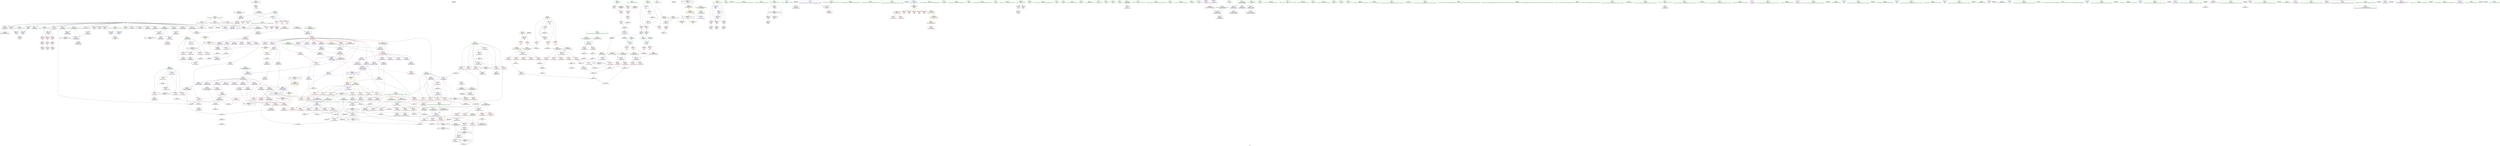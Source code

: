 digraph "SVFG" {
	label="SVFG";

	Node0x558d6a815a60 [shape=record,color=grey,label="{NodeID: 0\nNullPtr}"];
	Node0x558d6a815a60 -> Node0x558d6a840b10[style=solid];
	Node0x558d6a815a60 -> Node0x558d6a840c10[style=solid];
	Node0x558d6a815a60 -> Node0x558d6a840ce0[style=solid];
	Node0x558d6a815a60 -> Node0x558d6a840db0[style=solid];
	Node0x558d6a815a60 -> Node0x558d6a840e80[style=solid];
	Node0x558d6a815a60 -> Node0x558d6a840f50[style=solid];
	Node0x558d6a815a60 -> Node0x558d6a841020[style=solid];
	Node0x558d6a815a60 -> Node0x558d6a8410f0[style=solid];
	Node0x558d6a815a60 -> Node0x558d6a8411c0[style=solid];
	Node0x558d6a815a60 -> Node0x558d6a841290[style=solid];
	Node0x558d6a815a60 -> Node0x558d6a841360[style=solid];
	Node0x558d6a815a60 -> Node0x558d6a841430[style=solid];
	Node0x558d6a815a60 -> Node0x558d6a841500[style=solid];
	Node0x558d6a815a60 -> Node0x558d6a8415d0[style=solid];
	Node0x558d6a815a60 -> Node0x558d6a8416a0[style=solid];
	Node0x558d6a815a60 -> Node0x558d6a841770[style=solid];
	Node0x558d6a815a60 -> Node0x558d6a841840[style=solid];
	Node0x558d6a815a60 -> Node0x558d6a841910[style=solid];
	Node0x558d6a815a60 -> Node0x558d6a8419e0[style=solid];
	Node0x558d6a815a60 -> Node0x558d6a841ab0[style=solid];
	Node0x558d6a815a60 -> Node0x558d6a8457f0[style=solid];
	Node0x558d6a815a60 -> Node0x558d6a846ee0[style=solid];
	Node0x558d6a815a60 -> Node0x558d6a865790[style=solid];
	Node0x558d6a815a60 -> Node0x558d6a865d90[style=solid];
	Node0x558d6a815a60 -> Node0x558d6a866690[style=solid];
	Node0x558d6a8c8080 [shape=record,color=black,label="{NodeID: 941\n406 = PHI()\n}"];
	Node0x558d6a851a80 [shape=record,color=black,label="{NodeID: 775\nMR_49V_4 = PHI(MR_49V_7, MR_49V_1, )\npts\{340 \}\n|{<s0>22}}"];
	Node0x558d6a851a80:s0 -> Node0x558d6a846ee0[style=dashed,color=red];
	Node0x558d6a846790 [shape=record,color=blue,label="{NodeID: 443\n220\<--304\nC\<--call18\nmain\n}"];
	Node0x558d6a846790 -> Node0x558d6a84c5f0[style=dashed];
	Node0x558d6a846790 -> Node0x558d6a84c6c0[style=dashed];
	Node0x558d6a849c80 [shape=record,color=purple,label="{NodeID: 277\n241\<--238\narrayidx\<--\nmain\n}"];
	Node0x558d6a849c80 -> Node0x558d6a84cee0[style=solid];
	Node0x558d6a83a5d0 [shape=record,color=green,label="{NodeID: 111\n517\<--518\nj\<--j_field_insensitive\n_ZN6solver5solveEv\n}"];
	Node0x558d6a83a5d0 -> Node0x558d6a84e4d0[style=solid];
	Node0x558d6a83a5d0 -> Node0x558d6a84e5a0[style=solid];
	Node0x558d6a83a5d0 -> Node0x558d6a84e670[style=solid];
	Node0x558d6a83a5d0 -> Node0x558d6a84e740[style=solid];
	Node0x558d6a83a5d0 -> Node0x558d6a84e810[style=solid];
	Node0x558d6a83a5d0 -> Node0x558d6a8577e0[style=solid];
	Node0x558d6a83a5d0 -> Node0x558d6a857b20[style=solid];
	Node0x558d6a87f580 [shape=record,color=black,label="{NodeID: 720\nMR_75V_7 = PHI(MR_75V_1, MR_75V_2, )\npts\{514 \}\n}"];
	Node0x558d6a8439f0 [shape=record,color=red,label="{NodeID: 388\n786\<--713\n\<--l.addr\n_ZN6solver6searchEiiii\n}"];
	Node0x558d6a8439f0 -> Node0x558d6a862a90[style=solid];
	Node0x558d6a83ed30 [shape=record,color=purple,label="{NodeID: 222\n919\<--54\nllvm.global_ctors_1\<--llvm.global_ctors\nGlob }"];
	Node0x558d6a83ed30 -> Node0x558d6a8456f0[style=solid];
	Node0x558d6a83b0c0 [shape=record,color=green,label="{NodeID: 56\n85\<--86\n_Z3secv\<--_Z3secv_field_insensitive\n}"];
	Node0x558d6a862d90 [shape=record,color=grey,label="{NodeID: 665\n766 = Binary(762, 765, )\n}"];
	Node0x558d6a862d90 -> Node0x558d6a862f10[style=solid];
	Node0x558d6a84ca00 [shape=record,color=red,label="{NodeID: 333\n399\<--222\n\<--c\nmain\n}"];
	Node0x558d6a84ca00 -> Node0x558d6a861590[style=solid];
	Node0x558d6a842260 [shape=record,color=black,label="{NodeID: 167\n255\<--254\nidxprom2\<--\nmain\n}"];
	Node0x558d6a7fe650 [shape=record,color=green,label="{NodeID: 1\n7\<--1\n__dso_handle\<--dummyObj\nGlob }"];
	Node0x558d6a8c8180 [shape=record,color=black,label="{NodeID: 942\n893 = PHI()\n}"];
	Node0x558d6a851f80 [shape=record,color=black,label="{NodeID: 776\nMR_51V_4 = PHI(MR_51V_5, MR_51V_1, )\npts\{746 \}\n|{<s0>26}}"];
	Node0x558d6a851f80:s0 -> Node0x558d6a89b5f0[style=dashed,color=red];
	Node0x558d6a846860 [shape=record,color=blue,label="{NodeID: 444\n216\<--319\nexn.slot\<--\nmain\n}"];
	Node0x558d6a846860 -> Node0x558d6a84c450[style=dashed];
	Node0x558d6a849d50 [shape=record,color=purple,label="{NodeID: 278\n256\<--253\narrayidx3\<--\nmain\n}"];
	Node0x558d6a849d50 -> Node0x558d6a84cfb0[style=solid];
	Node0x558d6a83a6a0 [shape=record,color=green,label="{NodeID: 112\n519\<--520\na\<--a_field_insensitive\n_ZN6solver5solveEv\n}"];
	Node0x558d6a83a6a0 -> Node0x558d6a84e8e0[style=solid];
	Node0x558d6a83a6a0 -> Node0x558d6a84e9b0[style=solid];
	Node0x558d6a83a6a0 -> Node0x558d6a8578b0[style=solid];
	Node0x558d6a87fa80 [shape=record,color=black,label="{NodeID: 721\nMR_77V_7 = PHI(MR_77V_1, MR_77V_2, )\npts\{516 \}\n}"];
	Node0x558d6a843ac0 [shape=record,color=red,label="{NodeID: 389\n729\<--715\n\<--r.addr\n_ZN6solver6searchEiiii\n}"];
	Node0x558d6a843ac0 -> Node0x558d6a863810[style=solid];
	Node0x558d6a83ee30 [shape=record,color=purple,label="{NodeID: 223\n920\<--54\nllvm.global_ctors_2\<--llvm.global_ctors\nGlob }"];
	Node0x558d6a83ee30 -> Node0x558d6a8457f0[style=solid];
	Node0x558d6a83b1c0 [shape=record,color=green,label="{NodeID: 57\n88\<--89\ntv\<--tv_field_insensitive\n_Z3secv\n}"];
	Node0x558d6a83b1c0 -> Node0x558d6a83ef30[style=solid];
	Node0x558d6a83b1c0 -> Node0x558d6a83f000[style=solid];
	Node0x558d6a862f10 [shape=record,color=grey,label="{NodeID: 666\n767 = Binary(761, 766, )\n}"];
	Node0x558d6a862f10 -> Node0x558d6a858410[style=solid];
	Node0x558d6a84cad0 [shape=record,color=red,label="{NodeID: 334\n349\<--224\n\<--s\nmain\n}"];
	Node0x558d6a84cad0 -> Node0x558d6a866690[style=solid];
	Node0x558d6a842330 [shape=record,color=black,label="{NodeID: 168\n286\<--285\ntobool\<--\nmain\n}"];
	Node0x558d6a80cf00 [shape=record,color=green,label="{NodeID: 2\n8\<--1\n.str\<--dummyObj\nGlob }"];
	Node0x558d6a8c8280 [shape=record,color=black,label="{NodeID: 943\n585 = PHI()\n}"];
	Node0x558d6a852480 [shape=record,color=black,label="{NodeID: 777\nMR_49V_6 = PHI(MR_49V_5, MR_49V_3, )\npts\{340 \}\n|{<s0>39}}"];
	Node0x558d6a852480:s0 -> Node0x558d6a89bc70[style=dashed,color=red];
	Node0x558d6a846930 [shape=record,color=blue,label="{NodeID: 445\n218\<--321\nehselector.slot\<--\nmain\n}"];
	Node0x558d6a846930 -> Node0x558d6a84c520[style=dashed];
	Node0x558d6a849e20 [shape=record,color=purple,label="{NodeID: 279\n852\<--850\nadd.ptr\<--\n_ZN6solver6printfEPKcz\n}"];
	Node0x558d6a849e20 -> Node0x558d6a858820[style=solid];
	Node0x558d6a83a770 [shape=record,color=green,label="{NodeID: 113\n530\<--531\nllvm.memset.p0i8.i64\<--llvm.memset.p0i8.i64_field_insensitive\n}"];
	Node0x558d6a87ff80 [shape=record,color=black,label="{NodeID: 722\nMR_79V_6 = PHI(MR_79V_1, MR_79V_2, )\npts\{518 \}\n}"];
	Node0x558d6a843b90 [shape=record,color=red,label="{NodeID: 390\n742\<--715\n\<--r.addr\n_ZN6solver6searchEiiii\n}"];
	Node0x558d6a843b90 -> Node0x558d6a866810[style=solid];
	Node0x558d6a83ef30 [shape=record,color=purple,label="{NodeID: 224\n93\<--88\ntv_sec\<--tv\n_Z3secv\n}"];
	Node0x558d6a83ef30 -> Node0x558d6a84a640[style=solid];
	Node0x558d6a83b290 [shape=record,color=green,label="{NodeID: 58\n91\<--92\ngettimeofday\<--gettimeofday_field_insensitive\n}"];
	Node0x558d6a863090 [shape=record,color=grey,label="{NodeID: 667\n99 = Binary(98, 100, )\n}"];
	Node0x558d6a863090 -> Node0x558d6a863210[style=solid];
	Node0x558d6a84cba0 [shape=record,color=red,label="{NodeID: 335\n371\<--224\n\<--s\nmain\n|{<s0>25}}"];
	Node0x558d6a84cba0:s0 -> Node0x558d6a8c96b0[style=solid,color=red];
	Node0x558d6a842400 [shape=record,color=black,label="{NodeID: 169\n309\<--308\ntobool19\<--\nmain\n}"];
	Node0x558d6a837200 [shape=record,color=green,label="{NodeID: 3\n12\<--1\n_ZZ12print_statusiiddiE1L\<--dummyObj\nGlob }"];
	Node0x558d6a8c8380 [shape=record,color=black,label="{NodeID: 944\n846 = PHI()\n}"];
	Node0x558d6a8c8380 -> Node0x558d6a83d6e0[style=solid];
	Node0x558d6a846a00 [shape=record,color=blue,label="{NodeID: 446\n222\<--139\nc\<--\nmain\n}"];
	Node0x558d6a846a00 -> Node0x558d6a84c790[style=dashed];
	Node0x558d6a846a00 -> Node0x558d6a84c860[style=dashed];
	Node0x558d6a846a00 -> Node0x558d6a84c930[style=dashed];
	Node0x558d6a846a00 -> Node0x558d6a84ca00[style=dashed];
	Node0x558d6a846a00 -> Node0x558d6a846d40[style=dashed];
	Node0x558d6a849ef0 [shape=record,color=red,label="{NodeID: 280\n379\<--10\n\<--OUTPUT_FORMAT\nmain\n}"];
	Node0x558d6a83f490 [shape=record,color=green,label="{NodeID: 114\n545\<--546\n_ZN6solver6searchEiiii\<--_ZN6solver6searchEiiii_field_insensitive\n}"];
	Node0x558d6a880480 [shape=record,color=black,label="{NodeID: 723\nMR_81V_5 = PHI(MR_81V_1, MR_81V_2, )\npts\{520 \}\n}"];
	Node0x558d6a843c60 [shape=record,color=red,label="{NodeID: 391\n758\<--715\n\<--r.addr\n_ZN6solver6searchEiiii\n}"];
	Node0x558d6a843c60 -> Node0x558d6a866510[style=solid];
	Node0x558d6a83f000 [shape=record,color=purple,label="{NodeID: 225\n96\<--88\ntv_usec\<--tv\n_Z3secv\n}"];
	Node0x558d6a83f000 -> Node0x558d6a84a710[style=solid];
	Node0x558d6a83b390 [shape=record,color=green,label="{NodeID: 59\n106\<--107\n_Z12print_statusiiddi\<--_Z12print_statusiiddi_field_insensitive\n}"];
	Node0x558d6a863210 [shape=record,color=grey,label="{NodeID: 668\n101 = Binary(95, 99, )\n}"];
	Node0x558d6a863210 -> Node0x558d6a841f20[style=solid];
	Node0x558d6a84cc70 [shape=record,color=red,label="{NodeID: 336\n375\<--224\n\<--s\nmain\n|{<s0>26}}"];
	Node0x558d6a84cc70:s0 -> Node0x558d6a8c97f0[style=solid,color=red];
	Node0x558d6a8424d0 [shape=record,color=black,label="{NodeID: 170\n312\<--311\ntobool21\<--\nmain\n}"];
	Node0x558d6a837290 [shape=record,color=green,label="{NodeID: 4\n13\<--1\n\<--dummyObj\nCan only get source location for instruction, argument, global var or function.}"];
	Node0x558d6a8c84e0 [shape=record,color=black,label="{NodeID: 945\n870 = PHI()\n}"];
	Node0x558d6a846ad0 [shape=record,color=blue,label="{NodeID: 447\n224\<--344\ns\<--\nmain\n}"];
	Node0x558d6a846ad0 -> Node0x558d6a84cad0[style=dashed];
	Node0x558d6a846ad0 -> Node0x558d6a84cba0[style=dashed];
	Node0x558d6a846ad0 -> Node0x558d6a84cc70[style=dashed];
	Node0x558d6a846ad0 -> Node0x558d6a84cd40[style=dashed];
	Node0x558d6a846ad0 -> Node0x558d6a84ce10[style=dashed];
	Node0x558d6a846ad0 -> Node0x558d6a846ad0[style=dashed];
	Node0x558d6a849fc0 [shape=record,color=red,label="{NodeID: 281\n151\<--14\n\<--stderr\n_Z12print_statusiiddi\n}"];
	Node0x558d6a83f550 [shape=record,color=green,label="{NodeID: 115\n571\<--572\n_ZN6solver6printfEPKcz\<--_ZN6solver6printfEPKcz_field_insensitive\n}"];
	Node0x558d6a880980 [shape=record,color=black,label="{NodeID: 724\nMR_49V_2 = PHI(MR_49V_3, MR_49V_1, )\npts\{340 \}\n|{|<s3>25}}"];
	Node0x558d6a880980 -> Node0x558d6a84d630[style=dashed];
	Node0x558d6a880980 -> Node0x558d6a84d700[style=dashed];
	Node0x558d6a880980 -> Node0x558d6a847150[style=dashed];
	Node0x558d6a880980:s3 -> Node0x558d6a8a2990[style=dashed,color=blue];
	Node0x558d6a843d30 [shape=record,color=red,label="{NodeID: 392\n763\<--715\n\<--r.addr\n_ZN6solver6searchEiiii\n}"];
	Node0x558d6a843d30 -> Node0x558d6a862c10[style=solid];
	Node0x558d6a83f0d0 [shape=record,color=purple,label="{NodeID: 226\n266\<--265\narrayidx8\<--\nmain\n}"];
	Node0x558d6a83f0d0 -> Node0x558d6a84d080[style=solid];
	Node0x558d6a83b490 [shape=record,color=green,label="{NodeID: 60\n114\<--115\nc.addr\<--c.addr_field_insensitive\n_Z12print_statusiiddi\n}"];
	Node0x558d6a83b490 -> Node0x558d6a84a7e0[style=solid];
	Node0x558d6a83b490 -> Node0x558d6a84a8b0[style=solid];
	Node0x558d6a83b490 -> Node0x558d6a84a980[style=solid];
	Node0x558d6a83b490 -> Node0x558d6a84aa50[style=solid];
	Node0x558d6a83b490 -> Node0x558d6a84ab20[style=solid];
	Node0x558d6a83b490 -> Node0x558d6a8458f0[style=solid];
	Node0x558d6a863390 [shape=record,color=grey,label="{NodeID: 669\n136 = Binary(135, 13, )\n}"];
	Node0x558d6a863390 -> Node0x558d6a863510[style=solid];
	Node0x558d6a84cd40 [shape=record,color=red,label="{NodeID: 337\n382\<--224\n\<--s\nmain\n}"];
	Node0x558d6a84cd40 -> Node0x558d6a83f1a0[style=solid];
	Node0x558d6a84cd40 -> Node0x558d6a83f270[style=solid];
	Node0x558d6a8425a0 [shape=record,color=black,label="{NodeID: 171\n331\<--330\ntobool29\<--\nmain\n}"];
	Node0x558d6a837320 [shape=record,color=green,label="{NodeID: 5\n14\<--1\nstderr\<--dummyObj\nGlob }"];
	Node0x558d6a8c85b0 [shape=record,color=black,label="{NodeID: 946\n706 = PHI(522, 728, 728, )\n0th arg _ZN6solver6searchEiiii }"];
	Node0x558d6a8c85b0 -> Node0x558d6a857e60[style=solid];
	Node0x558d6a846ba0 [shape=record,color=blue,label="{NodeID: 448\n216\<--362\nexn.slot\<--\nmain\n}"];
	Node0x558d6a846ba0 -> Node0x558d6a84c450[style=dashed];
	Node0x558d6a84a090 [shape=record,color=red,label="{NodeID: 282\n161\<--14\n\<--stderr\n_Z12print_statusiiddi\n}"];
	Node0x558d6a83f650 [shape=record,color=green,label="{NodeID: 116\n586\<--587\n__cxa_begin_catch\<--__cxa_begin_catch_field_insensitive\n}"];
	Node0x558d6a880e80 [shape=record,color=black,label="{NodeID: 725\nMR_59V_3 = PHI(MR_59V_4, MR_59V_2, )\npts\{463 \}\n}"];
	Node0x558d6a880e80 -> Node0x558d6a84d2f0[style=dashed];
	Node0x558d6a880e80 -> Node0x558d6a84d3c0[style=dashed];
	Node0x558d6a880e80 -> Node0x558d6a84d490[style=dashed];
	Node0x558d6a880e80 -> Node0x558d6a84d560[style=dashed];
	Node0x558d6a880e80 -> Node0x558d6a847220[style=dashed];
	Node0x558d6a843e00 [shape=record,color=red,label="{NodeID: 393\n776\<--715\n\<--r.addr\n_ZN6solver6searchEiiii\n}"];
	Node0x558d6a843e00 -> Node0x558d6a864890[style=solid];
	Node0x558d6a83f1a0 [shape=record,color=purple,label="{NodeID: 227\n383\<--382\nout_buf\<--\nmain\n}"];
	Node0x558d6a83b560 [shape=record,color=green,label="{NodeID: 61\n116\<--117\nC.addr\<--C.addr_field_insensitive\n_Z12print_statusiiddi\n}"];
	Node0x558d6a83b560 -> Node0x558d6a84abf0[style=solid];
	Node0x558d6a83b560 -> Node0x558d6a84acc0[style=solid];
	Node0x558d6a83b560 -> Node0x558d6a84ad90[style=solid];
	Node0x558d6a83b560 -> Node0x558d6a84ae60[style=solid];
	Node0x558d6a83b560 -> Node0x558d6a84af30[style=solid];
	Node0x558d6a83b560 -> Node0x558d6a8459c0[style=solid];
	Node0x558d6a863510 [shape=record,color=grey,label="{NodeID: 670\n137 = Binary(134, 136, )\n}"];
	Node0x558d6a863510 -> Node0x558d6a866390[style=solid];
	Node0x558d6a84ce10 [shape=record,color=red,label="{NodeID: 338\n392\<--224\n\<--s\nmain\n}"];
	Node0x558d6a84ce10 -> Node0x558d6a842740[style=solid];
	Node0x558d6a84ce10 -> Node0x558d6a865d90[style=solid];
	Node0x558d6a842670 [shape=record,color=black,label="{NodeID: 172\n344\<--339\n\<--call34\nmain\n|{|<s1>22}}"];
	Node0x558d6a842670 -> Node0x558d6a846ad0[style=solid];
	Node0x558d6a842670:s1 -> Node0x558d6a8ca0a0[style=solid,color=red];
	Node0x558d6a8373b0 [shape=record,color=green,label="{NodeID: 6\n15\<--1\n.str.1\<--dummyObj\nGlob }"];
	Node0x558d6a8c8950 [shape=record,color=black,label="{NodeID: 947\n707 = PHI(139, 787, 797, )\n1st arg _ZN6solver6searchEiiii }"];
	Node0x558d6a8c8950 -> Node0x558d6a857f30[style=solid];
	Node0x558d6a846c70 [shape=record,color=blue,label="{NodeID: 449\n218\<--364\nehselector.slot\<--\nmain\n}"];
	Node0x558d6a846c70 -> Node0x558d6a84c520[style=dashed];
	Node0x558d6a84a160 [shape=record,color=red,label="{NodeID: 283\n264\<--14\n\<--stderr\nmain\n}"];
	Node0x558d6a83f750 [shape=record,color=green,label="{NodeID: 117\n590\<--591\n_ZN6solver4putsEPKc\<--_ZN6solver4putsEPKc_field_insensitive\n}"];
	Node0x558d6a881380 [shape=record,color=black,label="{NodeID: 726\nMR_51V_2 = PHI(MR_51V_5, MR_51V_1, )\npts\{746 \}\n|{<s0>36|<s1>46|<s2>47}}"];
	Node0x558d6a881380:s0 -> Node0x558d6a8a3390[style=dashed,color=blue];
	Node0x558d6a881380:s1 -> Node0x558d6a8a2ff0[style=dashed,color=blue];
	Node0x558d6a881380:s2 -> Node0x558d6a881380[style=dashed,color=blue];
	Node0x558d6a843ed0 [shape=record,color=red,label="{NodeID: 394\n798\<--715\n\<--r.addr\n_ZN6solver6searchEiiii\n|{<s0>47}}"];
	Node0x558d6a843ed0:s0 -> Node0x558d6a8c8b10[style=solid,color=red];
	Node0x558d6a83f270 [shape=record,color=purple,label="{NodeID: 228\n384\<--382\narraydecay\<--\nmain\n}"];
	Node0x558d6a83b630 [shape=record,color=green,label="{NodeID: 62\n118\<--119\nt0.addr\<--t0.addr_field_insensitive\n_Z12print_statusiiddi\n}"];
	Node0x558d6a83b630 -> Node0x558d6a84b000[style=solid];
	Node0x558d6a83b630 -> Node0x558d6a84b0d0[style=solid];
	Node0x558d6a83b630 -> Node0x558d6a845a90[style=solid];
	Node0x558d6a863690 [shape=record,color=grey,label="{NodeID: 671\n490 = Binary(489, 491, )\n}"];
	Node0x558d6a863690 -> Node0x558d6a847150[style=solid];
	Node0x558d6a84cee0 [shape=record,color=red,label="{NodeID: 339\n242\<--241\n\<--arrayidx\nmain\n}"];
	Node0x558d6a842740 [shape=record,color=black,label="{NodeID: 173\n395\<--392\n\<--\nmain\n}"];
	Node0x558d6a837440 [shape=record,color=green,label="{NodeID: 7\n17\<--1\n.str.2\<--dummyObj\nGlob }"];
	Node0x558d6a8c8b10 [shape=record,color=black,label="{NodeID: 948\n708 = PHI(543, 788, 798, )\n2nd arg _ZN6solver6searchEiiii }"];
	Node0x558d6a8c8b10 -> Node0x558d6a858000[style=solid];
	Node0x558d6a846d40 [shape=record,color=blue,label="{NodeID: 450\n222\<--400\nc\<--inc45\nmain\n}"];
	Node0x558d6a846d40 -> Node0x558d6a84c790[style=dashed];
	Node0x558d6a846d40 -> Node0x558d6a84c860[style=dashed];
	Node0x558d6a846d40 -> Node0x558d6a84c930[style=dashed];
	Node0x558d6a846d40 -> Node0x558d6a84ca00[style=dashed];
	Node0x558d6a846d40 -> Node0x558d6a846d40[style=dashed];
	Node0x558d6a84a230 [shape=record,color=red,label="{NodeID: 284\n288\<--14\n\<--stderr\nmain\n}"];
	Node0x558d6a83f850 [shape=record,color=green,label="{NodeID: 118\n593\<--594\n__cxa_end_catch\<--__cxa_end_catch_field_insensitive\n}"];
	Node0x558d6a881880 [shape=record,color=black,label="{NodeID: 727\nMR_49V_2 = PHI(MR_49V_7, MR_49V_1, )\npts\{340 \}\n|{<s0>36|<s1>36|<s2>46|<s3>47}}"];
	Node0x558d6a881880:s0 -> Node0x558d6a88cf90[style=dashed,color=blue];
	Node0x558d6a881880:s1 -> Node0x558d6a852480[style=dashed,color=blue];
	Node0x558d6a881880:s2 -> Node0x558d6a8a2e90[style=dashed,color=blue];
	Node0x558d6a881880:s3 -> Node0x558d6a881880[style=dashed,color=blue];
	Node0x558d6a843fa0 [shape=record,color=red,label="{NodeID: 395\n761\<--717\n\<--h.addr\n_ZN6solver6searchEiiii\n}"];
	Node0x558d6a843fa0 -> Node0x558d6a862f10[style=solid];
	Node0x558d6a83f340 [shape=record,color=purple,label="{NodeID: 229\n448\<--447\nout_p\<--this1\n_ZN6solverC2Ev\n}"];
	Node0x558d6a83f340 -> Node0x558d6a846ee0[style=solid];
	Node0x558d6a83b700 [shape=record,color=green,label="{NodeID: 63\n120\<--121\nt1.addr\<--t1.addr_field_insensitive\n_Z12print_statusiiddi\n}"];
	Node0x558d6a83b700 -> Node0x558d6a84b1a0[style=solid];
	Node0x558d6a83b700 -> Node0x558d6a84b270[style=solid];
	Node0x558d6a83b700 -> Node0x558d6a845b60[style=solid];
	Node0x558d6a863810 [shape=record,color=grey,label="{NodeID: 672\n731 = Binary(729, 730, )\n}"];
	Node0x558d6a863810 -> Node0x558d6a866b10[style=solid];
	Node0x558d6a84cfb0 [shape=record,color=red,label="{NodeID: 340\n257\<--256\n\<--arrayidx3\nmain\n}"];
	Node0x558d6a842810 [shape=record,color=black,label="{NodeID: 174\n195\<--414\nmain_ret\<--\nmain\n}"];
	Node0x558d6a8374d0 [shape=record,color=green,label="{NodeID: 8\n19\<--1\n.str.3\<--dummyObj\nGlob }"];
	Node0x558d6a8c8cd0 [shape=record,color=black,label="{NodeID: 949\n709 = PHI(533, 793, 799, )\n3rd arg _ZN6solver6searchEiiii }"];
	Node0x558d6a8c8cd0 -> Node0x558d6a8580d0[style=solid];
	Node0x558d6a846e10 [shape=record,color=blue,label="{NodeID: 451\n444\<--443\nthis.addr\<--this\n_ZN6solverC2Ev\n}"];
	Node0x558d6a846e10 -> Node0x558d6a84d150[style=dashed];
	Node0x558d6a84a300 [shape=record,color=red,label="{NodeID: 285\n314\<--14\n\<--stderr\nmain\n}"];
	Node0x558d6a83f950 [shape=record,color=green,label="{NodeID: 119\n686\<--687\n__clang_call_terminate\<--__clang_call_terminate_field_insensitive\n}"];
	Node0x558d6a881d80 [shape=record,color=black,label="{NodeID: 728\nMR_95V_2 = PHI(MR_95V_3, MR_95V_1, )\npts\{722 \}\n}"];
	Node0x558d6a844070 [shape=record,color=red,label="{NodeID: 396\n774\<--717\n\<--h.addr\n_ZN6solver6searchEiiii\n}"];
	Node0x558d6a844070 -> Node0x558d6a864710[style=solid];
	Node0x558d6a8476d0 [shape=record,color=purple,label="{NodeID: 230\n466\<--465\nN\<--this1\n_ZN6solver5inputEv\n}"];
	Node0x558d6a83b7d0 [shape=record,color=green,label="{NodeID: 64\n122\<--123\nnth.addr\<--nth.addr_field_insensitive\n_Z12print_statusiiddi\n}"];
	Node0x558d6a83b7d0 -> Node0x558d6a84b340[style=solid];
	Node0x558d6a83b7d0 -> Node0x558d6a84b410[style=solid];
	Node0x558d6a83b7d0 -> Node0x558d6a845c30[style=solid];
	Node0x558d6a863990 [shape=record,color=grey,label="{NodeID: 673\n495 = Binary(494, 145, )\n}"];
	Node0x558d6a863990 -> Node0x558d6a847220[style=solid];
	Node0x558d6a84d080 [shape=record,color=red,label="{NodeID: 341\n267\<--266\n\<--arrayidx8\nmain\n}"];
	Node0x558d6a8428e0 [shape=record,color=black,label="{NodeID: 175\n481\<--480\nidxprom\<--\n_ZN6solver5inputEv\n}"];
	Node0x558d6a837560 [shape=record,color=green,label="{NodeID: 9\n21\<--1\n.str.4\<--dummyObj\nGlob }"];
	Node0x558d6a8c8e90 [shape=record,color=black,label="{NodeID: 950\n710 = PHI(139, 795, 800, )\n4th arg _ZN6solver6searchEiiii }"];
	Node0x558d6a8c8e90 -> Node0x558d6a8581a0[style=solid];
	Node0x558d6a846ee0 [shape=record,color=blue, style = dotted,label="{NodeID: 452\n448\<--3\nout_p\<--dummyVal\n_ZN6solverC2Ev\n|{<s0>22}}"];
	Node0x558d6a846ee0:s0 -> Node0x558d6a8a2d30[style=dashed,color=blue];
	Node0x558d6a84a3d0 [shape=record,color=red,label="{NodeID: 286\n404\<--14\n\<--stderr\nmain\n}"];
	Node0x558d6a83fa50 [shape=record,color=green,label="{NodeID: 120\n711\<--712\nthis.addr\<--this.addr_field_insensitive\n_ZN6solver6searchEiiii\n}"];
	Node0x558d6a83fa50 -> Node0x558d6a84f2a0[style=solid];
	Node0x558d6a83fa50 -> Node0x558d6a857e60[style=solid];
	Node0x558d6a844140 [shape=record,color=red,label="{NodeID: 397\n799\<--717\n\<--h.addr\n_ZN6solver6searchEiiii\n|{<s0>47}}"];
	Node0x558d6a844140:s0 -> Node0x558d6a8c8cd0[style=solid,color=red];
	Node0x558d6a847760 [shape=record,color=purple,label="{NodeID: 231\n474\<--465\nN2\<--this1\n_ZN6solver5inputEv\n}"];
	Node0x558d6a847760 -> Node0x558d6a84d630[style=solid];
	Node0x558d6a83b8a0 [shape=record,color=green,label="{NodeID: 65\n124\<--125\nt\<--t_field_insensitive\n_Z12print_statusiiddi\n}"];
	Node0x558d6a83b8a0 -> Node0x558d6a84b4e0[style=solid];
	Node0x558d6a83b8a0 -> Node0x558d6a84b5b0[style=solid];
	Node0x558d6a83b8a0 -> Node0x558d6a845d00[style=solid];
	Node0x558d6a863b10 [shape=record,color=grey,label="{NodeID: 674\n148 = Binary(142, 146, )\n}"];
	Node0x558d6a863b10 -> Node0x558d6a866c90[style=solid];
	Node0x558d6a84d150 [shape=record,color=red,label="{NodeID: 342\n447\<--444\nthis1\<--this.addr\n_ZN6solverC2Ev\n}"];
	Node0x558d6a84d150 -> Node0x558d6a83f340[style=solid];
	Node0x558d6a8429b0 [shape=record,color=black,label="{NodeID: 176\n487\<--486\nidxprom5\<--\n_ZN6solver5inputEv\n}"];
	Node0x558d6a837620 [shape=record,color=green,label="{NodeID: 10\n23\<--1\n.str.5\<--dummyObj\nGlob }"];
	Node0x558d6a8c9050 [shape=record,color=black,label="{NodeID: 951\n109 = PHI(333, )\n0th arg _Z12print_statusiiddi }"];
	Node0x558d6a8c9050 -> Node0x558d6a8458f0[style=solid];
	Node0x558d6a846fb0 [shape=record,color=blue,label="{NodeID: 453\n460\<--459\nthis.addr\<--this\n_ZN6solver5inputEv\n}"];
	Node0x558d6a846fb0 -> Node0x558d6a84d220[style=dashed];
	Node0x558d6a84a4a0 [shape=record,color=red,label="{NodeID: 287\n868\<--14\n\<--stderr\n_ZN6solver6printfEPKcz\n}"];
	Node0x558d6a83fb20 [shape=record,color=green,label="{NodeID: 121\n713\<--714\nl.addr\<--l.addr_field_insensitive\n_ZN6solver6searchEiiii\n}"];
	Node0x558d6a83fb20 -> Node0x558d6a8436b0[style=solid];
	Node0x558d6a83fb20 -> Node0x558d6a843780[style=solid];
	Node0x558d6a83fb20 -> Node0x558d6a843850[style=solid];
	Node0x558d6a83fb20 -> Node0x558d6a843920[style=solid];
	Node0x558d6a83fb20 -> Node0x558d6a8439f0[style=solid];
	Node0x558d6a83fb20 -> Node0x558d6a857f30[style=solid];
	Node0x558d6a844210 [shape=record,color=red,label="{NodeID: 398\n762\<--719\n\<--a.addr\n_ZN6solver6searchEiiii\n}"];
	Node0x558d6a844210 -> Node0x558d6a862d90[style=solid];
	Node0x558d6a8477f0 [shape=record,color=purple,label="{NodeID: 232\n479\<--465\nX\<--this1\n_ZN6solver5inputEv\n}"];
	Node0x558d6a83b970 [shape=record,color=green,label="{NodeID: 66\n156\<--157\nfprintf\<--fprintf_field_insensitive\n}"];
	Node0x558d6a863c90 [shape=record,color=grey,label="{NodeID: 675\n146 = Binary(144, 147, )\n}"];
	Node0x558d6a863c90 -> Node0x558d6a863b10[style=solid];
	Node0x558d6a84d220 [shape=record,color=red,label="{NodeID: 343\n465\<--460\nthis1\<--this.addr\n_ZN6solver5inputEv\n}"];
	Node0x558d6a84d220 -> Node0x558d6a8476d0[style=solid];
	Node0x558d6a84d220 -> Node0x558d6a847760[style=solid];
	Node0x558d6a84d220 -> Node0x558d6a8477f0[style=solid];
	Node0x558d6a84d220 -> Node0x558d6a8478c0[style=solid];
	Node0x558d6a84d220 -> Node0x558d6a847990[style=solid];
	Node0x558d6a84d220 -> Node0x558d6a847a60[style=solid];
	Node0x558d6a842a80 [shape=record,color=black,label="{NodeID: 177\n525\<--524\n\<--arraydecay\n_ZN6solver5solveEv\n}"];
	Node0x558d6a8376e0 [shape=record,color=green,label="{NodeID: 11\n25\<--1\n.str.6\<--dummyObj\nGlob }"];
	Node0x558d6a8c9160 [shape=record,color=black,label="{NodeID: 952\n110 = PHI(334, )\n1st arg _Z12print_statusiiddi }"];
	Node0x558d6a8c9160 -> Node0x558d6a8459c0[style=solid];
	Node0x558d6a847080 [shape=record,color=blue,label="{NodeID: 454\n462\<--139\ni\<--\n_ZN6solver5inputEv\n}"];
	Node0x558d6a847080 -> Node0x558d6a880e80[style=dashed];
	Node0x558d6a84a570 [shape=record,color=red,label="{NodeID: 288\n388\<--36\n\<--stdout\nmain\n}"];
	Node0x558d6a83fbf0 [shape=record,color=green,label="{NodeID: 122\n715\<--716\nr.addr\<--r.addr_field_insensitive\n_ZN6solver6searchEiiii\n}"];
	Node0x558d6a83fbf0 -> Node0x558d6a843ac0[style=solid];
	Node0x558d6a83fbf0 -> Node0x558d6a843b90[style=solid];
	Node0x558d6a83fbf0 -> Node0x558d6a843c60[style=solid];
	Node0x558d6a83fbf0 -> Node0x558d6a843d30[style=solid];
	Node0x558d6a83fbf0 -> Node0x558d6a843e00[style=solid];
	Node0x558d6a83fbf0 -> Node0x558d6a843ed0[style=solid];
	Node0x558d6a83fbf0 -> Node0x558d6a858000[style=solid];
	Node0x558d6a8442e0 [shape=record,color=red,label="{NodeID: 399\n775\<--719\n\<--a.addr\n_ZN6solver6searchEiiii\n}"];
	Node0x558d6a8442e0 -> Node0x558d6a864590[style=solid];
	Node0x558d6a8478c0 [shape=record,color=purple,label="{NodeID: 233\n482\<--465\narrayidx\<--this1\n_ZN6solver5inputEv\n}"];
	Node0x558d6a83ba70 [shape=record,color=green,label="{NodeID: 67\n193\<--194\nmain\<--main_field_insensitive\n}"];
	Node0x558d6a863e10 [shape=record,color=grey,label="{NodeID: 676\n144 = Binary(143, 145, )\n}"];
	Node0x558d6a863e10 -> Node0x558d6a863c90[style=solid];
	Node0x558d6a84d2f0 [shape=record,color=red,label="{NodeID: 344\n473\<--462\n\<--i\n_ZN6solver5inputEv\n}"];
	Node0x558d6a84d2f0 -> Node0x558d6a866090[style=solid];
	Node0x558d6a842b50 [shape=record,color=black,label="{NodeID: 178\n538\<--537\nidxprom\<--sub\n_ZN6solver5solveEv\n}"];
	Node0x558d6a8377a0 [shape=record,color=green,label="{NodeID: 12\n27\<--1\n_ZSt3cin\<--dummyObj\nGlob }"];
	Node0x558d6a8c9270 [shape=record,color=black,label="{NodeID: 953\n111 = PHI(335, )\n2nd arg _Z12print_statusiiddi }"];
	Node0x558d6a8c9270 -> Node0x558d6a845a90[style=solid];
	Node0x558d6a847150 [shape=record,color=blue,label="{NodeID: 455\n488\<--490\narrayidx6\<--dec\n_ZN6solver5inputEv\n}"];
	Node0x558d6a847150 -> Node0x558d6a880980[style=dashed];
	Node0x558d6a84a640 [shape=record,color=red,label="{NodeID: 289\n94\<--93\n\<--tv_sec\n_Z3secv\n}"];
	Node0x558d6a84a640 -> Node0x558d6a841d80[style=solid];
	Node0x558d6a83fcc0 [shape=record,color=green,label="{NodeID: 123\n717\<--718\nh.addr\<--h.addr_field_insensitive\n_ZN6solver6searchEiiii\n}"];
	Node0x558d6a83fcc0 -> Node0x558d6a843fa0[style=solid];
	Node0x558d6a83fcc0 -> Node0x558d6a844070[style=solid];
	Node0x558d6a83fcc0 -> Node0x558d6a844140[style=solid];
	Node0x558d6a83fcc0 -> Node0x558d6a8580d0[style=solid];
	Node0x558d6a8443b0 [shape=record,color=red,label="{NodeID: 400\n794\<--719\n\<--a.addr\n_ZN6solver6searchEiiii\n}"];
	Node0x558d6a8443b0 -> Node0x558d6a862490[style=solid];
	Node0x558d6a847990 [shape=record,color=purple,label="{NodeID: 234\n485\<--465\nX4\<--this1\n_ZN6solver5inputEv\n}"];
	Node0x558d6a83bb70 [shape=record,color=green,label="{NodeID: 68\n198\<--199\nretval\<--retval_field_insensitive\nmain\n}"];
	Node0x558d6a83bb70 -> Node0x558d6a84b680[style=solid];
	Node0x558d6a83bb70 -> Node0x558d6a845dd0[style=solid];
	Node0x558d6a863f90 [shape=record,color=grey,label="{NodeID: 677\n183 = Binary(169, 182, )\n}"];
	Node0x558d6a84d3c0 [shape=record,color=red,label="{NodeID: 345\n480\<--462\n\<--i\n_ZN6solver5inputEv\n}"];
	Node0x558d6a84d3c0 -> Node0x558d6a8428e0[style=solid];
	Node0x558d6a842c20 [shape=record,color=black,label="{NodeID: 179\n556\<--555\nidxprom7\<--\n_ZN6solver5solveEv\n}"];
	Node0x558d6a837860 [shape=record,color=green,label="{NodeID: 13\n28\<--1\n.str.7\<--dummyObj\nGlob }"];
	Node0x558d6a8c9380 [shape=record,color=black,label="{NodeID: 954\n112 = PHI(336, )\n3rd arg _Z12print_statusiiddi }"];
	Node0x558d6a8c9380 -> Node0x558d6a845b60[style=solid];
	Node0x558d6a847220 [shape=record,color=blue,label="{NodeID: 456\n462\<--495\ni\<--inc\n_ZN6solver5inputEv\n}"];
	Node0x558d6a847220 -> Node0x558d6a880e80[style=dashed];
	Node0x558d6a84a710 [shape=record,color=red,label="{NodeID: 290\n97\<--96\n\<--tv_usec\n_Z3secv\n}"];
	Node0x558d6a84a710 -> Node0x558d6a841e50[style=solid];
	Node0x558d6a83fd90 [shape=record,color=green,label="{NodeID: 124\n719\<--720\na.addr\<--a.addr_field_insensitive\n_ZN6solver6searchEiiii\n}"];
	Node0x558d6a83fd90 -> Node0x558d6a844210[style=solid];
	Node0x558d6a83fd90 -> Node0x558d6a8442e0[style=solid];
	Node0x558d6a83fd90 -> Node0x558d6a8443b0[style=solid];
	Node0x558d6a83fd90 -> Node0x558d6a844480[style=solid];
	Node0x558d6a83fd90 -> Node0x558d6a8581a0[style=solid];
	Node0x558d6a844480 [shape=record,color=red,label="{NodeID: 401\n800\<--719\n\<--a.addr\n_ZN6solver6searchEiiii\n|{<s0>47}}"];
	Node0x558d6a844480:s0 -> Node0x558d6a8c8e90[style=solid,color=red];
	Node0x558d6a847a60 [shape=record,color=purple,label="{NodeID: 235\n488\<--465\narrayidx6\<--this1\n_ZN6solver5inputEv\n}"];
	Node0x558d6a847a60 -> Node0x558d6a84d700[style=solid];
	Node0x558d6a847a60 -> Node0x558d6a847150[style=solid];
	Node0x558d6a83bc40 [shape=record,color=green,label="{NodeID: 69\n200\<--201\nargc.addr\<--argc.addr_field_insensitive\nmain\n}"];
	Node0x558d6a83bc40 -> Node0x558d6a84b750[style=solid];
	Node0x558d6a83bc40 -> Node0x558d6a845ea0[style=solid];
	Node0x558d6a864110 [shape=record,color=grey,label="{NodeID: 678\n172 = Binary(170, 171, )\n}"];
	Node0x558d6a864110 -> Node0x558d6a862310[style=solid];
	Node0x558d6a84d490 [shape=record,color=red,label="{NodeID: 346\n486\<--462\n\<--i\n_ZN6solver5inputEv\n}"];
	Node0x558d6a84d490 -> Node0x558d6a8429b0[style=solid];
	Node0x558d6a842cf0 [shape=record,color=black,label="{NodeID: 180\n564\<--563\n\<--cmp10\n_ZN6solver5solveEv\n}"];
	Node0x558d6a837920 [shape=record,color=green,label="{NodeID: 14\n30\<--1\n.str.8\<--dummyObj\nGlob }"];
	Node0x558d6a8c9490 [shape=record,color=black,label="{NodeID: 955\n113 = PHI(145, )\n4th arg _Z12print_statusiiddi }"];
	Node0x558d6a8c9490 -> Node0x558d6a845c30[style=solid];
	Node0x558d6a8472f0 [shape=record,color=blue,label="{NodeID: 457\n501\<--500\nthis.addr\<--this\n_ZN6solver5solveEv\n}"];
	Node0x558d6a8472f0 -> Node0x558d6a84d7d0[style=dashed];
	Node0x558d6a84a7e0 [shape=record,color=red,label="{NodeID: 291\n134\<--114\n\<--c.addr\n_Z12print_statusiiddi\n}"];
	Node0x558d6a84a7e0 -> Node0x558d6a863510[style=solid];
	Node0x558d6a83fe60 [shape=record,color=green,label="{NodeID: 125\n721\<--722\nk\<--k_field_insensitive\n_ZN6solver6searchEiiii\n}"];
	Node0x558d6a83fe60 -> Node0x558d6a844550[style=solid];
	Node0x558d6a83fe60 -> Node0x558d6a844620[style=solid];
	Node0x558d6a83fe60 -> Node0x558d6a8446f0[style=solid];
	Node0x558d6a83fe60 -> Node0x558d6a8447c0[style=solid];
	Node0x558d6a83fe60 -> Node0x558d6a844890[style=solid];
	Node0x558d6a83fe60 -> Node0x558d6a844960[style=solid];
	Node0x558d6a83fe60 -> Node0x558d6a844a30[style=solid];
	Node0x558d6a83fe60 -> Node0x558d6a858270[style=solid];
	Node0x558d6a844550 [shape=record,color=red,label="{NodeID: 402\n741\<--721\n\<--k\n_ZN6solver6searchEiiii\n}"];
	Node0x558d6a844550 -> Node0x558d6a866810[style=solid];
	Node0x558d6a847b30 [shape=record,color=purple,label="{NodeID: 236\n523\<--522\nY\<--this1\n_ZN6solver5solveEv\n}"];
	Node0x558d6a83bd10 [shape=record,color=green,label="{NodeID: 70\n202\<--203\nargv.addr\<--argv.addr_field_insensitive\nmain\n}"];
	Node0x558d6a83bd10 -> Node0x558d6a84b820[style=solid];
	Node0x558d6a83bd10 -> Node0x558d6a84b8f0[style=solid];
	Node0x558d6a83bd10 -> Node0x558d6a84b9c0[style=solid];
	Node0x558d6a83bd10 -> Node0x558d6a845f70[style=solid];
	Node0x558d6a864290 [shape=record,color=grey,label="{NodeID: 679\n169 = Binary(167, 168, )\n}"];
	Node0x558d6a864290 -> Node0x558d6a863f90[style=solid];
	Node0x558d6a84d560 [shape=record,color=red,label="{NodeID: 347\n494\<--462\n\<--i\n_ZN6solver5inputEv\n}"];
	Node0x558d6a84d560 -> Node0x558d6a863990[style=solid];
	Node0x558d6a842dc0 [shape=record,color=black,label="{NodeID: 181\n568\<--565\nconv\<--cond\n_ZN6solver5solveEv\n|{<s0>37}}"];
	Node0x558d6a842dc0:s0 -> Node0x558d6a8c9cc0[style=solid,color=red];
	Node0x558d6a8379e0 [shape=record,color=green,label="{NodeID: 15\n32\<--1\n.str.9\<--dummyObj\nGlob }"];
	Node0x558d6a8c95a0 [shape=record,color=black,label="{NodeID: 956\n892 = PHI(684, )\n0th arg __clang_call_terminate }"];
	Node0x558d6a8473c0 [shape=record,color=blue,label="{NodeID: 458\n503\<--533\nH\<--\n_ZN6solver5solveEv\n}"];
	Node0x558d6a84a8b0 [shape=record,color=red,label="{NodeID: 292\n142\<--114\n\<--c.addr\n_Z12print_statusiiddi\n}"];
	Node0x558d6a84a8b0 -> Node0x558d6a863b10[style=solid];
	Node0x558d6a83ff30 [shape=record,color=green,label="{NodeID: 126\n745\<--746\nexception\<--exception_field_insensitive\n_ZN6solver6searchEiiii\n}"];
	Node0x558d6a83ff30 -> Node0x558d6a843370[style=solid];
	Node0x558d6a844620 [shape=record,color=red,label="{NodeID: 403\n757\<--721\n\<--k\n_ZN6solver6searchEiiii\n}"];
	Node0x558d6a844620 -> Node0x558d6a866510[style=solid];
	Node0x558d6a847c00 [shape=record,color=purple,label="{NodeID: 237\n524\<--522\narraydecay\<--this1\n_ZN6solver5solveEv\n}"];
	Node0x558d6a847c00 -> Node0x558d6a842a80[style=solid];
	Node0x558d6a83bde0 [shape=record,color=green,label="{NodeID: 71\n204\<--205\nparallel\<--parallel_field_insensitive\nmain\n}"];
	Node0x558d6a83bde0 -> Node0x558d6a84ba90[style=solid];
	Node0x558d6a83bde0 -> Node0x558d6a846040[style=solid];
	Node0x558d6a83bde0 -> Node0x558d6a846380[style=solid];
	Node0x558d6a8876e0 [shape=record,color=yellow,style=double,label="{NodeID: 846\n2V_1 = ENCHI(MR_2V_0)\npts\{890000 \}\nFun[_Z3secv]}"];
	Node0x558d6a8876e0 -> Node0x558d6a84a640[style=dashed];
	Node0x558d6a864410 [shape=record,color=grey,label="{NodeID: 680\n166 = Binary(164, 165, )\n}"];
	Node0x558d6a84d630 [shape=record,color=red,label="{NodeID: 348\n475\<--474\n\<--N2\n_ZN6solver5inputEv\n}"];
	Node0x558d6a84d630 -> Node0x558d6a862010[style=solid];
	Node0x558d6a842e90 [shape=record,color=black,label="{NodeID: 182\n619\<--618\nidxprom24\<--\n_ZN6solver5solveEv\n}"];
	Node0x558d6a837aa0 [shape=record,color=green,label="{NodeID: 16\n34\<--1\n__PRETTY_FUNCTION__.main\<--dummyObj\nGlob }"];
	Node0x558d6a8c96b0 [shape=record,color=black,label="{NodeID: 957\n459 = PHI(371, )\n0th arg _ZN6solver5inputEv }"];
	Node0x558d6a8c96b0 -> Node0x558d6a846fb0[style=solid];
	Node0x558d6a847490 [shape=record,color=blue,label="{NodeID: 459\n539\<--533\narrayidx\<--\n_ZN6solver5solveEv\n|{|<s1>36|<s2>36|<s3>36|<s4>36}}"];
	Node0x558d6a847490 -> Node0x558d6a84eb50[style=dashed];
	Node0x558d6a847490:s1 -> Node0x558d6a844b00[style=dashed,color=red];
	Node0x558d6a847490:s2 -> Node0x558d6a858410[style=dashed,color=red];
	Node0x558d6a847490:s3 -> Node0x558d6a8584e0[style=dashed,color=red];
	Node0x558d6a847490:s4 -> Node0x558d6a881880[style=dashed,color=red];
	Node0x558d6a84a980 [shape=record,color=red,label="{NodeID: 293\n152\<--114\n\<--c.addr\n_Z12print_statusiiddi\n}"];
	Node0x558d6a840000 [shape=record,color=green,label="{NodeID: 127\n748\<--749\n__cxa_allocate_exception\<--__cxa_allocate_exception_field_insensitive\n}"];
	Node0x558d6a884580 [shape=record,color=black,label="{NodeID: 736\nMR_18V_2 = PHI(MR_18V_1, MR_18V_3, )\npts\{125 \}\n}"];
	Node0x558d6a8446f0 [shape=record,color=red,label="{NodeID: 404\n764\<--721\n\<--k\n_ZN6solver6searchEiiii\n}"];
	Node0x558d6a8446f0 -> Node0x558d6a862c10[style=solid];
	Node0x558d6a847cd0 [shape=record,color=purple,label="{NodeID: 238\n534\<--522\nY2\<--this1\n_ZN6solver5solveEv\n}"];
	Node0x558d6a83beb0 [shape=record,color=green,label="{NodeID: 72\n206\<--207\nstatus\<--status_field_insensitive\nmain\n}"];
	Node0x558d6a83beb0 -> Node0x558d6a84bb60[style=solid];
	Node0x558d6a83beb0 -> Node0x558d6a84bc30[style=solid];
	Node0x558d6a83beb0 -> Node0x558d6a84bd00[style=solid];
	Node0x558d6a83beb0 -> Node0x558d6a846110[style=solid];
	Node0x558d6a83beb0 -> Node0x558d6a8462b0[style=solid];
	Node0x558d6a83beb0 -> Node0x558d6a846450[style=solid];
	Node0x558d6a8877f0 [shape=record,color=yellow,style=double,label="{NodeID: 847\n4V_1 = ENCHI(MR_4V_0)\npts\{890001 \}\nFun[_Z3secv]}"];
	Node0x558d6a8877f0 -> Node0x558d6a84a710[style=dashed];
	Node0x558d6a864590 [shape=record,color=grey,label="{NodeID: 681\n779 = Binary(775, 778, )\n}"];
	Node0x558d6a864590 -> Node0x558d6a864710[style=solid];
	Node0x558d6a84d700 [shape=record,color=red,label="{NodeID: 349\n489\<--488\n\<--arrayidx6\n_ZN6solver5inputEv\n}"];
	Node0x558d6a84d700 -> Node0x558d6a863690[style=solid];
	Node0x558d6a842f60 [shape=record,color=black,label="{NodeID: 183\n624\<--623\nidxprom27\<--\n_ZN6solver5solveEv\n}"];
	Node0x558d6a837b60 [shape=record,color=green,label="{NodeID: 17\n36\<--1\nstdout\<--dummyObj\nGlob }"];
	Node0x558d6a8c97f0 [shape=record,color=black,label="{NodeID: 958\n500 = PHI(375, )\n0th arg _ZN6solver5solveEv }"];
	Node0x558d6a8c97f0 -> Node0x558d6a8472f0[style=solid];
	Node0x558d6a847560 [shape=record,color=blue,label="{NodeID: 460\n509\<--139\ni\<--\n_ZN6solver5solveEv\n}"];
	Node0x558d6a847560 -> Node0x558d6a84db10[style=dashed];
	Node0x558d6a847560 -> Node0x558d6a84dbe0[style=dashed];
	Node0x558d6a847560 -> Node0x558d6a84dcb0[style=dashed];
	Node0x558d6a847560 -> Node0x558d6a84dd80[style=dashed];
	Node0x558d6a847560 -> Node0x558d6a847630[style=dashed];
	Node0x558d6a847560 -> Node0x558d6a87eb80[style=dashed];
	Node0x558d6a84aa50 [shape=record,color=red,label="{NodeID: 294\n162\<--114\n\<--c.addr\n_Z12print_statusiiddi\n}"];
	Node0x558d6a840100 [shape=record,color=green,label="{NodeID: 128\n754\<--755\n__cxa_throw\<--__cxa_throw_field_insensitive\n}"];
	Node0x558d6a8447c0 [shape=record,color=red,label="{NodeID: 405\n769\<--721\n\<--k\n_ZN6solver6searchEiiii\n}"];
	Node0x558d6a8447c0 -> Node0x558d6a843440[style=solid];
	Node0x558d6a847da0 [shape=record,color=purple,label="{NodeID: 239\n535\<--522\nN\<--this1\n_ZN6solver5solveEv\n}"];
	Node0x558d6a847da0 -> Node0x558d6a84ea80[style=solid];
	Node0x558d6a83bf80 [shape=record,color=green,label="{NodeID: 73\n208\<--209\ni\<--i_field_insensitive\nmain\n}"];
	Node0x558d6a83bf80 -> Node0x558d6a84bdd0[style=solid];
	Node0x558d6a83bf80 -> Node0x558d6a84bea0[style=solid];
	Node0x558d6a83bf80 -> Node0x558d6a84bf70[style=solid];
	Node0x558d6a83bf80 -> Node0x558d6a84c040[style=solid];
	Node0x558d6a83bf80 -> Node0x558d6a8461e0[style=solid];
	Node0x558d6a83bf80 -> Node0x558d6a846520[style=solid];
	Node0x558d6a864710 [shape=record,color=grey,label="{NodeID: 682\n780 = Binary(774, 779, )\n}"];
	Node0x558d6a864710 -> Node0x558d6a8584e0[style=solid];
	Node0x558d6a84d7d0 [shape=record,color=red,label="{NodeID: 350\n522\<--501\nthis1\<--this.addr\n_ZN6solver5solveEv\n|{|<s18>36|<s19>37|<s20>39}}"];
	Node0x558d6a84d7d0 -> Node0x558d6a847b30[style=solid];
	Node0x558d6a84d7d0 -> Node0x558d6a847c00[style=solid];
	Node0x558d6a84d7d0 -> Node0x558d6a847cd0[style=solid];
	Node0x558d6a84d7d0 -> Node0x558d6a847da0[style=solid];
	Node0x558d6a84d7d0 -> Node0x558d6a847e70[style=solid];
	Node0x558d6a84d7d0 -> Node0x558d6a847f40[style=solid];
	Node0x558d6a84d7d0 -> Node0x558d6a848010[style=solid];
	Node0x558d6a84d7d0 -> Node0x558d6a8480e0[style=solid];
	Node0x558d6a84d7d0 -> Node0x558d6a8481b0[style=solid];
	Node0x558d6a84d7d0 -> Node0x558d6a848280[style=solid];
	Node0x558d6a84d7d0 -> Node0x558d6a848350[style=solid];
	Node0x558d6a84d7d0 -> Node0x558d6a848420[style=solid];
	Node0x558d6a84d7d0 -> Node0x558d6a8484f0[style=solid];
	Node0x558d6a84d7d0 -> Node0x558d6a8485c0[style=solid];
	Node0x558d6a84d7d0 -> Node0x558d6a848690[style=solid];
	Node0x558d6a84d7d0 -> Node0x558d6a848760[style=solid];
	Node0x558d6a84d7d0 -> Node0x558d6a848830[style=solid];
	Node0x558d6a84d7d0 -> Node0x558d6a848900[style=solid];
	Node0x558d6a84d7d0:s18 -> Node0x558d6a8c85b0[style=solid,color=red];
	Node0x558d6a84d7d0:s19 -> Node0x558d6a8c9930[style=solid,color=red];
	Node0x558d6a84d7d0:s20 -> Node0x558d6a8c9e80[style=solid,color=red];
	Node0x558d6a843030 [shape=record,color=black,label="{NodeID: 184\n628\<--627\nconv30\<--sub29\n_ZN6solver5solveEv\n}"];
	Node0x558d6a843030 -> Node0x558d6a865190[style=solid];
	Node0x558d6a837c20 [shape=record,color=green,label="{NodeID: 18\n37\<--1\n.str.10\<--dummyObj\nGlob }"];
	Node0x558d6a8c9930 [shape=record,color=black,label="{NodeID: 959\n806 = PHI(522, 885, )\n0th arg _ZN6solver6printfEPKcz }"];
	Node0x558d6a8c9930 -> Node0x558d6a8585b0[style=solid];
	Node0x558d6a847630 [shape=record,color=blue,label="{NodeID: 461\n509\<--575\ni\<--inc\n_ZN6solver5solveEv\n}"];
	Node0x558d6a847630 -> Node0x558d6a84db10[style=dashed];
	Node0x558d6a847630 -> Node0x558d6a84dbe0[style=dashed];
	Node0x558d6a847630 -> Node0x558d6a84dcb0[style=dashed];
	Node0x558d6a847630 -> Node0x558d6a84dd80[style=dashed];
	Node0x558d6a847630 -> Node0x558d6a847630[style=dashed];
	Node0x558d6a847630 -> Node0x558d6a87eb80[style=dashed];
	Node0x558d6a84ab20 [shape=record,color=red,label="{NodeID: 295\n173\<--114\n\<--c.addr\n_Z12print_statusiiddi\n}"];
	Node0x558d6a84ab20 -> Node0x558d6a862790[style=solid];
	Node0x558d6a840200 [shape=record,color=green,label="{NodeID: 129\n808\<--809\nthis.addr\<--this.addr_field_insensitive\n_ZN6solver6printfEPKcz\n}"];
	Node0x558d6a840200 -> Node0x558d6a844ca0[style=solid];
	Node0x558d6a840200 -> Node0x558d6a8585b0[style=solid];
	Node0x558d6a844890 [shape=record,color=red,label="{NodeID: 406\n788\<--721\n\<--k\n_ZN6solver6searchEiiii\n|{<s0>46}}"];
	Node0x558d6a844890:s0 -> Node0x558d6a8c8b10[style=solid,color=red];
	Node0x558d6a847e70 [shape=record,color=purple,label="{NodeID: 240\n539\<--522\narrayidx\<--this1\n_ZN6solver5solveEv\n}"];
	Node0x558d6a847e70 -> Node0x558d6a847490[style=solid];
	Node0x558d6a83c050 [shape=record,color=green,label="{NodeID: 74\n210\<--211\nt0\<--t0_field_insensitive\nmain\n}"];
	Node0x558d6a83c050 -> Node0x558d6a84c110[style=solid];
	Node0x558d6a83c050 -> Node0x558d6a84c1e0[style=solid];
	Node0x558d6a83c050 -> Node0x558d6a8465f0[style=solid];
	Node0x558d6a864890 [shape=record,color=grey,label="{NodeID: 683\n778 = Binary(776, 777, )\n}"];
	Node0x558d6a864890 -> Node0x558d6a864590[style=solid];
	Node0x558d6a84d8a0 [shape=record,color=red,label="{NodeID: 351\n584\<--505\nexn\<--exn.slot\n_ZN6solver5solveEv\n}"];
	Node0x558d6a843100 [shape=record,color=black,label="{NodeID: 185\n632\<--631\nconv32\<--sub31\n_ZN6solver5solveEv\n}"];
	Node0x558d6a843100 -> Node0x558d6a865190[style=solid];
	Node0x558d6a837ce0 [shape=record,color=green,label="{NodeID: 19\n39\<--1\n.str.11\<--dummyObj\nGlob }"];
	Node0x558d6a8c9b40 [shape=record,color=black,label="{NodeID: 960\n807 = PHI(569, 887, )\n1st arg _ZN6solver6printfEPKcz }"];
	Node0x558d6a8c9b40 -> Node0x558d6a858680[style=solid];
	Node0x558d6a8573d0 [shape=record,color=blue,label="{NodeID: 462\n505\<--579\nexn.slot\<--\n_ZN6solver5solveEv\n}"];
	Node0x558d6a8573d0 -> Node0x558d6a84d8a0[style=dashed];
	Node0x558d6a8573d0 -> Node0x558d6a857cc0[style=dashed];
	Node0x558d6a8573d0 -> Node0x558d6a87e180[style=dashed];
	Node0x558d6a84abf0 [shape=record,color=red,label="{NodeID: 296\n131\<--116\n\<--C.addr\n_Z12print_statusiiddi\n}"];
	Node0x558d6a84abf0 -> Node0x558d6a866210[style=solid];
	Node0x558d6a8402d0 [shape=record,color=green,label="{NodeID: 130\n810\<--811\nformat.addr\<--format.addr_field_insensitive\n_ZN6solver6printfEPKcz\n}"];
	Node0x558d6a8402d0 -> Node0x558d6a844d70[style=solid];
	Node0x558d6a8402d0 -> Node0x558d6a858680[style=solid];
	Node0x558d6a844960 [shape=record,color=red,label="{NodeID: 407\n790\<--721\n\<--k\n_ZN6solver6searchEiiii\n}"];
	Node0x558d6a844960 -> Node0x558d6a8435e0[style=solid];
	Node0x558d6a847f40 [shape=record,color=purple,label="{NodeID: 241\n541\<--522\nN3\<--this1\n_ZN6solver5solveEv\n}"];
	Node0x558d6a847f40 -> Node0x558d6a84eb50[style=solid];
	Node0x558d6a83c120 [shape=record,color=green,label="{NodeID: 75\n212\<--213\nt1\<--t1_field_insensitive\nmain\n}"];
	Node0x558d6a83c120 -> Node0x558d6a84c2b0[style=solid];
	Node0x558d6a83c120 -> Node0x558d6a84c380[style=solid];
	Node0x558d6a83c120 -> Node0x558d6a8466c0[style=solid];
	Node0x558d6a864a10 [shape=record,color=grey,label="{NodeID: 684\n277 = Binary(276, 145, )\n}"];
	Node0x558d6a864a10 -> Node0x558d6a846520[style=solid];
	Node0x558d6a84d970 [shape=record,color=red,label="{NodeID: 352\n678\<--505\nexn46\<--exn.slot\n_ZN6solver5solveEv\n}"];
	Node0x558d6a8431d0 [shape=record,color=black,label="{NodeID: 186\n652\<--651\nidxprom37\<--\n_ZN6solver5solveEv\n}"];
	Node0x558d6a837da0 [shape=record,color=green,label="{NodeID: 20\n41\<--1\n.str.12\<--dummyObj\nGlob }"];
	Node0x558d6a8c9cc0 [shape=record,color=black,label="{NodeID: 961\n805 = PHI(558, 568, 886, )\n}"];
	Node0x558d6a89a140 [shape=record,color=yellow,style=double,label="{NodeID: 795\n51V_1 = ENCHI(MR_51V_0)\npts\{746 \}\nFun[_ZN6solver6searchEiiii]|{|<s2>46}}"];
	Node0x558d6a89a140 -> Node0x558d6a858340[style=dashed];
	Node0x558d6a89a140 -> Node0x558d6a881380[style=dashed];
	Node0x558d6a89a140:s2 -> Node0x558d6a89a140[style=dashed,color=red];
	Node0x558d6a8574a0 [shape=record,color=blue,label="{NodeID: 463\n507\<--581\nehselector.slot\<--\n_ZN6solver5solveEv\n}"];
	Node0x558d6a8574a0 -> Node0x558d6a857d90[style=dashed];
	Node0x558d6a8574a0 -> Node0x558d6a87e680[style=dashed];
	Node0x558d6a84acc0 [shape=record,color=red,label="{NodeID: 297\n135\<--116\n\<--C.addr\n_Z12print_statusiiddi\n}"];
	Node0x558d6a84acc0 -> Node0x558d6a863390[style=solid];
	Node0x558d6a8403a0 [shape=record,color=green,label="{NodeID: 131\n812\<--813\nargs\<--args_field_insensitive\n_ZN6solver6printfEPKcz\n}"];
	Node0x558d6a8403a0 -> Node0x558d6a849050[style=solid];
	Node0x558d6a8403a0 -> Node0x558d6a849120[style=solid];
	Node0x558d6a8403a0 -> Node0x558d6a8491f0[style=solid];
	Node0x558d6a844a30 [shape=record,color=red,label="{NodeID: 408\n797\<--721\n\<--k\n_ZN6solver6searchEiiii\n|{<s0>47}}"];
	Node0x558d6a844a30:s0 -> Node0x558d6a8c8950[style=solid,color=red];
	Node0x558d6a848010 [shape=record,color=purple,label="{NodeID: 242\n550\<--522\nN5\<--this1\n_ZN6solver5solveEv\n}"];
	Node0x558d6a848010 -> Node0x558d6a84ec20[style=solid];
	Node0x558d6a83c1f0 [shape=record,color=green,label="{NodeID: 76\n214\<--215\ntmp\<--tmp_field_insensitive\nmain\n}"];
	Node0x558d6a864b90 [shape=record,color=grey,label="{NodeID: 685\n291 = Binary(289, 290, )\n}"];
	Node0x558d6a84da40 [shape=record,color=red,label="{NodeID: 353\n679\<--507\nsel\<--ehselector.slot\n_ZN6solver5solveEv\n}"];
	Node0x558d6a8432a0 [shape=record,color=black,label="{NodeID: 187\n737\<--736\nidxprom\<--\n_ZN6solver6searchEiiii\n}"];
	Node0x558d6a837e60 [shape=record,color=green,label="{NodeID: 21\n43\<--1\n.str.13\<--dummyObj\nGlob }"];
	Node0x558d6a8c9e80 [shape=record,color=black,label="{NodeID: 962\n877 = PHI(522, )\n0th arg _ZN6solver4putsEPKc }"];
	Node0x558d6a8c9e80 -> Node0x558d6a8588f0[style=solid];
	Node0x558d6a89a220 [shape=record,color=yellow,style=double,label="{NodeID: 796\n6V_1 = ENCHI(MR_6V_0)\npts\{1 \}\nFun[_Z12print_statusiiddi]}"];
	Node0x558d6a89a220 -> Node0x558d6a849fc0[style=dashed];
	Node0x558d6a89a220 -> Node0x558d6a84a090[style=dashed];
	Node0x558d6a857570 [shape=record,color=blue,label="{NodeID: 464\n511\<--139\ni12\<--\n_ZN6solver5solveEv\n}"];
	Node0x558d6a857570 -> Node0x558d6a84de50[style=dashed];
	Node0x558d6a857570 -> Node0x558d6a84df20[style=dashed];
	Node0x558d6a857570 -> Node0x558d6a84dff0[style=dashed];
	Node0x558d6a857570 -> Node0x558d6a84e0c0[style=dashed];
	Node0x558d6a857570 -> Node0x558d6a84e190[style=dashed];
	Node0x558d6a857570 -> Node0x558d6a84e260[style=dashed];
	Node0x558d6a857570 -> Node0x558d6a857bf0[style=dashed];
	Node0x558d6a857570 -> Node0x558d6a87f080[style=dashed];
	Node0x558d6a84ad90 [shape=record,color=red,label="{NodeID: 298\n153\<--116\n\<--C.addr\n_Z12print_statusiiddi\n}"];
	Node0x558d6a840470 [shape=record,color=green,label="{NodeID: 132\n829\<--830\nllvm.va_start\<--llvm.va_start_field_insensitive\n}"];
	Node0x558d6a844b00 [shape=record,color=red,label="{NodeID: 409\n739\<--738\n\<--arrayidx\n_ZN6solver6searchEiiii\n}"];
	Node0x558d6a844b00 -> Node0x558d6a858270[style=solid];
	Node0x558d6a8480e0 [shape=record,color=purple,label="{NodeID: 243\n554\<--522\nY6\<--this1\n_ZN6solver5solveEv\n}"];
	Node0x558d6a83c2c0 [shape=record,color=green,label="{NodeID: 77\n216\<--217\nexn.slot\<--exn.slot_field_insensitive\nmain\n}"];
	Node0x558d6a83c2c0 -> Node0x558d6a84c450[style=solid];
	Node0x558d6a83c2c0 -> Node0x558d6a846860[style=solid];
	Node0x558d6a83c2c0 -> Node0x558d6a846ba0[style=solid];
	Node0x558d6a864d10 [shape=record,color=grey,label="{NodeID: 686\n646 = Binary(645, 145, )\n}"];
	Node0x558d6a864d10 -> Node0x558d6a857b20[style=solid];
	Node0x558d6a84db10 [shape=record,color=red,label="{NodeID: 354\n549\<--509\n\<--i\n_ZN6solver5solveEv\n}"];
	Node0x558d6a84db10 -> Node0x558d6a865910[style=solid];
	Node0x558d6a843370 [shape=record,color=black,label="{NodeID: 188\n750\<--745\n\<--exception\n_ZN6solver6searchEiiii\n}"];
	Node0x558d6a843370 -> Node0x558d6a858340[style=solid];
	Node0x558d6a837f20 [shape=record,color=green,label="{NodeID: 22\n45\<--1\n__PRETTY_FUNCTION__._ZN6solver5solveEv\<--dummyObj\nGlob }"];
	Node0x558d6a8c9f90 [shape=record,color=black,label="{NodeID: 963\n878 = PHI(588, )\n1st arg _ZN6solver4putsEPKc }"];
	Node0x558d6a8c9f90 -> Node0x558d6a8589c0[style=solid];
	Node0x558d6a857640 [shape=record,color=blue,label="{NodeID: 465\n513\<--606\nma_a\<--\n_ZN6solver5solveEv\n}"];
	Node0x558d6a857640 -> Node0x558d6a84e330[style=dashed];
	Node0x558d6a857640 -> Node0x558d6a857640[style=dashed];
	Node0x558d6a857640 -> Node0x558d6a857980[style=dashed];
	Node0x558d6a857640 -> Node0x558d6a87f580[style=dashed];
	Node0x558d6a857640 -> Node0x558d6a88a290[style=dashed];
	Node0x558d6a84ae60 [shape=record,color=red,label="{NodeID: 299\n163\<--116\n\<--C.addr\n_Z12print_statusiiddi\n}"];
	Node0x558d6a840570 [shape=record,color=green,label="{NodeID: 133\n847\<--848\nvsnprintf\<--vsnprintf_field_insensitive\n}"];
	Node0x558d6a844bd0 [shape=record,color=red,label="{NodeID: 410\n793\<--792\n\<--arrayidx20\n_ZN6solver6searchEiiii\n|{<s0>46}}"];
	Node0x558d6a844bd0:s0 -> Node0x558d6a8c8cd0[style=solid,color=red];
	Node0x558d6a8481b0 [shape=record,color=purple,label="{NodeID: 244\n557\<--522\narrayidx8\<--this1\n_ZN6solver5solveEv\n}"];
	Node0x558d6a8481b0 -> Node0x558d6a84ecf0[style=solid];
	Node0x558d6a83c390 [shape=record,color=green,label="{NodeID: 78\n218\<--219\nehselector.slot\<--ehselector.slot_field_insensitive\nmain\n}"];
	Node0x558d6a83c390 -> Node0x558d6a84c520[style=solid];
	Node0x558d6a83c390 -> Node0x558d6a846930[style=solid];
	Node0x558d6a83c390 -> Node0x558d6a846c70[style=solid];
	Node0x558d6a864e90 [shape=record,color=grey,label="{NodeID: 687\n627 = Binary(621, 626, )\n}"];
	Node0x558d6a864e90 -> Node0x558d6a843030[style=solid];
	Node0x558d6a84dbe0 [shape=record,color=red,label="{NodeID: 355\n555\<--509\n\<--i\n_ZN6solver5solveEv\n}"];
	Node0x558d6a84dbe0 -> Node0x558d6a842c20[style=solid];
	Node0x558d6a843440 [shape=record,color=black,label="{NodeID: 189\n770\<--769\nidxprom9\<--\n_ZN6solver6searchEiiii\n}"];
	Node0x558d6a837fe0 [shape=record,color=green,label="{NodeID: 23\n47\<--1\n.str.14\<--dummyObj\nGlob }"];
	Node0x558d6a8ca0a0 [shape=record,color=black,label="{NodeID: 964\n443 = PHI(344, )\n0th arg _ZN6solverC2Ev }"];
	Node0x558d6a8ca0a0 -> Node0x558d6a846e10[style=solid];
	Node0x558d6a857710 [shape=record,color=blue,label="{NodeID: 466\n515\<--491\nma_j\<--\n_ZN6solver5solveEv\n}"];
	Node0x558d6a857710 -> Node0x558d6a84e400[style=dashed];
	Node0x558d6a857710 -> Node0x558d6a857710[style=dashed];
	Node0x558d6a857710 -> Node0x558d6a857a50[style=dashed];
	Node0x558d6a857710 -> Node0x558d6a87fa80[style=dashed];
	Node0x558d6a857710 -> Node0x558d6a88a790[style=dashed];
	Node0x558d6a84af30 [shape=record,color=red,label="{NodeID: 300\n180\<--116\n\<--C.addr\n_Z12print_statusiiddi\n}"];
	Node0x558d6a84af30 -> Node0x558d6a8420c0[style=solid];
	Node0x558d6a840670 [shape=record,color=green,label="{NodeID: 134\n857\<--858\nllvm.va_end\<--llvm.va_end_field_insensitive\n}"];
	Node0x558d6a844ca0 [shape=record,color=red,label="{NodeID: 411\n816\<--808\nthis1\<--this.addr\n_ZN6solver6printfEPKcz\n}"];
	Node0x558d6a844ca0 -> Node0x558d6a8492c0[style=solid];
	Node0x558d6a844ca0 -> Node0x558d6a849390[style=solid];
	Node0x558d6a844ca0 -> Node0x558d6a849460[style=solid];
	Node0x558d6a844ca0 -> Node0x558d6a849530[style=solid];
	Node0x558d6a844ca0 -> Node0x558d6a849600[style=solid];
	Node0x558d6a844ca0 -> Node0x558d6a8496d0[style=solid];
	Node0x558d6a844ca0 -> Node0x558d6a8497a0[style=solid];
	Node0x558d6a844ca0 -> Node0x558d6a849870[style=solid];
	Node0x558d6a844ca0 -> Node0x558d6a849940[style=solid];
	Node0x558d6a844ca0 -> Node0x558d6a849a10[style=solid];
	Node0x558d6a844ca0 -> Node0x558d6a849ae0[style=solid];
	Node0x558d6a844ca0 -> Node0x558d6a849bb0[style=solid];
	Node0x558d6a848280 [shape=record,color=purple,label="{NodeID: 245\n561\<--522\nN9\<--this1\n_ZN6solver5solveEv\n}"];
	Node0x558d6a848280 -> Node0x558d6a84edc0[style=solid];
	Node0x558d6a83c460 [shape=record,color=green,label="{NodeID: 79\n220\<--221\nC\<--C_field_insensitive\nmain\n}"];
	Node0x558d6a83c460 -> Node0x558d6a84c5f0[style=solid];
	Node0x558d6a83c460 -> Node0x558d6a84c6c0[style=solid];
	Node0x558d6a83c460 -> Node0x558d6a846790[style=solid];
	Node0x558d6a865010 [shape=record,color=grey,label="{NodeID: 688\n631 = Binary(629, 630, )\n}"];
	Node0x558d6a865010 -> Node0x558d6a843100[style=solid];
	Node0x558d6a84dcb0 [shape=record,color=red,label="{NodeID: 356\n559\<--509\n\<--i\n_ZN6solver5solveEv\n}"];
	Node0x558d6a84dcb0 -> Node0x558d6a861110[style=solid];
	Node0x558d6a843510 [shape=record,color=black,label="{NodeID: 190\n783\<--782\nidxprom16\<--\n_ZN6solver6searchEiiii\n}"];
	Node0x558d6a8380a0 [shape=record,color=green,label="{NodeID: 24\n49\<--1\n_ZTIi\<--dummyObj\nGlob }"];
	Node0x558d6a8ca1b0 [shape=record,color=black,label="{NodeID: 965\n196 = PHI()\n0th arg main }"];
	Node0x558d6a8ca1b0 -> Node0x558d6a845ea0[style=solid];
	Node0x558d6a8577e0 [shape=record,color=blue,label="{NodeID: 467\n517\<--609\nj\<--add18\n_ZN6solver5solveEv\n}"];
	Node0x558d6a8577e0 -> Node0x558d6a84e4d0[style=dashed];
	Node0x558d6a8577e0 -> Node0x558d6a84e5a0[style=dashed];
	Node0x558d6a8577e0 -> Node0x558d6a84e670[style=dashed];
	Node0x558d6a8577e0 -> Node0x558d6a84e740[style=dashed];
	Node0x558d6a8577e0 -> Node0x558d6a84e810[style=dashed];
	Node0x558d6a8577e0 -> Node0x558d6a8577e0[style=dashed];
	Node0x558d6a8577e0 -> Node0x558d6a857b20[style=dashed];
	Node0x558d6a8577e0 -> Node0x558d6a87ff80[style=dashed];
	Node0x558d6a84b000 [shape=record,color=red,label="{NodeID: 301\n165\<--118\n\<--t0.addr\n_Z12print_statusiiddi\n}"];
	Node0x558d6a84b000 -> Node0x558d6a864410[style=solid];
	Node0x558d6a840770 [shape=record,color=green,label="{NodeID: 135\n879\<--880\nthis.addr\<--this.addr_field_insensitive\n_ZN6solver4putsEPKc\n}"];
	Node0x558d6a840770 -> Node0x558d6a845250[style=solid];
	Node0x558d6a840770 -> Node0x558d6a8588f0[style=solid];
	Node0x558d6a844d70 [shape=record,color=red,label="{NodeID: 412\n844\<--810\n\<--format.addr\n_ZN6solver6printfEPKcz\n}"];
	Node0x558d6a848350 [shape=record,color=purple,label="{NodeID: 246\n600\<--522\nN14\<--this1\n_ZN6solver5solveEv\n}"];
	Node0x558d6a848350 -> Node0x558d6a84ee90[style=solid];
	Node0x558d6a83c530 [shape=record,color=green,label="{NodeID: 80\n222\<--223\nc\<--c_field_insensitive\nmain\n}"];
	Node0x558d6a83c530 -> Node0x558d6a84c790[style=solid];
	Node0x558d6a83c530 -> Node0x558d6a84c860[style=solid];
	Node0x558d6a83c530 -> Node0x558d6a84c930[style=solid];
	Node0x558d6a83c530 -> Node0x558d6a84ca00[style=solid];
	Node0x558d6a83c530 -> Node0x558d6a846a00[style=solid];
	Node0x558d6a83c530 -> Node0x558d6a846d40[style=solid];
	Node0x558d6a865190 [shape=record,color=grey,label="{NodeID: 689\n633 = Binary(628, 632, )\n}"];
	Node0x558d6a865190 -> Node0x558d6a8578b0[style=solid];
	Node0x558d6a84dd80 [shape=record,color=red,label="{NodeID: 357\n574\<--509\n\<--i\n_ZN6solver5solveEv\n}"];
	Node0x558d6a84dd80 -> Node0x558d6a861d10[style=solid];
	Node0x558d6a8435e0 [shape=record,color=black,label="{NodeID: 191\n791\<--790\nidxprom19\<--\n_ZN6solver6searchEiiii\n}"];
	Node0x558d6a8381a0 [shape=record,color=green,label="{NodeID: 25\n50\<--1\n.str.15\<--dummyObj\nGlob }"];
	Node0x558d6a8578b0 [shape=record,color=blue,label="{NodeID: 468\n519\<--633\na\<--div\n_ZN6solver5solveEv\n}"];
	Node0x558d6a8578b0 -> Node0x558d6a84e8e0[style=dashed];
	Node0x558d6a8578b0 -> Node0x558d6a84e9b0[style=dashed];
	Node0x558d6a8578b0 -> Node0x558d6a888ec0[style=dashed];
	Node0x558d6a84b0d0 [shape=record,color=red,label="{NodeID: 302\n168\<--118\n\<--t0.addr\n_Z12print_statusiiddi\n}"];
	Node0x558d6a84b0d0 -> Node0x558d6a864290[style=solid];
	Node0x558d6a840840 [shape=record,color=green,label="{NodeID: 136\n881\<--882\ns.addr\<--s.addr_field_insensitive\n_ZN6solver4putsEPKc\n}"];
	Node0x558d6a840840 -> Node0x558d6a845320[style=solid];
	Node0x558d6a840840 -> Node0x558d6a8589c0[style=solid];
	Node0x558d6a8a2990 [shape=record,color=yellow,style=double,label="{NodeID: 911\n49V_6 = CSCHI(MR_49V_5)\npts\{340 \}\nCS[]|{<s0>26|<s1>26}}"];
	Node0x558d6a8a2990:s0 -> Node0x558d6a84ea80[style=dashed,color=red];
	Node0x558d6a8a2990:s1 -> Node0x558d6a847490[style=dashed,color=red];
	Node0x558d6a844e40 [shape=record,color=red,label="{NodeID: 413\n818\<--817\n\<--out_p\n_ZN6solver6printfEPKcz\n}"];
	Node0x558d6a844e40 -> Node0x558d6a865790[style=solid];
	Node0x558d6a848420 [shape=record,color=purple,label="{NodeID: 247\n613\<--522\nN20\<--this1\n_ZN6solver5solveEv\n}"];
	Node0x558d6a848420 -> Node0x558d6a84ef60[style=solid];
	Node0x558d6a83c600 [shape=record,color=green,label="{NodeID: 81\n224\<--225\ns\<--s_field_insensitive\nmain\n}"];
	Node0x558d6a83c600 -> Node0x558d6a84cad0[style=solid];
	Node0x558d6a83c600 -> Node0x558d6a84cba0[style=solid];
	Node0x558d6a83c600 -> Node0x558d6a84cc70[style=solid];
	Node0x558d6a83c600 -> Node0x558d6a84cd40[style=solid];
	Node0x558d6a83c600 -> Node0x558d6a84ce10[style=solid];
	Node0x558d6a83c600 -> Node0x558d6a846ad0[style=solid];
	Node0x558d6a865310 [shape=record,color=grey,label="{NodeID: 690\n865 = Binary(863, 864, )\n}"];
	Node0x558d6a865310 -> Node0x558d6a867590[style=solid];
	Node0x558d6a84de50 [shape=record,color=red,label="{NodeID: 358\n599\<--511\n\<--i12\n_ZN6solver5solveEv\n}"];
	Node0x558d6a84de50 -> Node0x558d6a865c10[style=solid];
	Node0x558d6a83d470 [shape=record,color=black,label="{NodeID: 192\n827\<--826\narraydecay34\<--arraydecay3\n_ZN6solver6printfEPKcz\n}"];
	Node0x558d6a8382a0 [shape=record,color=green,label="{NodeID: 26\n52\<--1\n.str.16\<--dummyObj\nGlob }"];
	Node0x558d6a857980 [shape=record,color=blue,label="{NodeID: 469\n513\<--639\nma_a\<--\n_ZN6solver5solveEv\n}"];
	Node0x558d6a857980 -> Node0x558d6a88a290[style=dashed];
	Node0x558d6a84b1a0 [shape=record,color=red,label="{NodeID: 303\n167\<--120\n\<--t1.addr\n_Z12print_statusiiddi\n}"];
	Node0x558d6a84b1a0 -> Node0x558d6a864290[style=solid];
	Node0x558d6a840910 [shape=record,color=green,label="{NodeID: 137\n895\<--896\n_ZSt9terminatev\<--_ZSt9terminatev_field_insensitive\n}"];
	Node0x558d6a844f10 [shape=record,color=red,label="{NodeID: 414\n832\<--831\n\<--out_p5\n_ZN6solver6printfEPKcz\n}"];
	Node0x558d6a8484f0 [shape=record,color=purple,label="{NodeID: 248\n617\<--522\nY23\<--this1\n_ZN6solver5solveEv\n}"];
	Node0x558d6a83c6d0 [shape=record,color=green,label="{NodeID: 82\n245\<--246\nstrcmp\<--strcmp_field_insensitive\n}"];
	Node0x558d6a865490 [shape=record,color=grey,label="{NodeID: 691\n381 = Binary(380, 145, )\n}"];
	Node0x558d6a84df20 [shape=record,color=red,label="{NodeID: 359\n608\<--511\n\<--i12\n_ZN6solver5solveEv\n}"];
	Node0x558d6a84df20 -> Node0x558d6a861890[style=solid];
	Node0x558d6a83d540 [shape=record,color=black,label="{NodeID: 193\n837\<--834\nsub.ptr.lhs.cast\<--\n_ZN6solver6printfEPKcz\n}"];
	Node0x558d6a83d540 -> Node0x558d6a861b90[style=solid];
	Node0x558d6a8383a0 [shape=record,color=green,label="{NodeID: 27\n55\<--1\n\<--dummyObj\nCan only get source location for instruction, argument, global var or function.}"];
	Node0x558d6a857a50 [shape=record,color=blue,label="{NodeID: 470\n515\<--641\nma_j\<--\n_ZN6solver5solveEv\n}"];
	Node0x558d6a857a50 -> Node0x558d6a88a790[style=dashed];
	Node0x558d6a84b270 [shape=record,color=red,label="{NodeID: 304\n171\<--120\n\<--t1.addr\n_Z12print_statusiiddi\n}"];
	Node0x558d6a84b270 -> Node0x558d6a864110[style=solid];
	Node0x558d6a840a10 [shape=record,color=green,label="{NodeID: 138\n56\<--914\n_GLOBAL__sub_I_iwi_2_1.cpp\<--_GLOBAL__sub_I_iwi_2_1.cpp_field_insensitive\n}"];
	Node0x558d6a840a10 -> Node0x558d6a8456f0[style=solid];
	Node0x558d6a844fe0 [shape=record,color=red,label="{NodeID: 415\n834\<--833\n\<--out_p6\n_ZN6solver6printfEPKcz\n}"];
	Node0x558d6a844fe0 -> Node0x558d6a83d540[style=solid];
	Node0x558d6a8485c0 [shape=record,color=purple,label="{NodeID: 249\n620\<--522\narrayidx25\<--this1\n_ZN6solver5solveEv\n}"];
	Node0x558d6a8485c0 -> Node0x558d6a84f030[style=solid];
	Node0x558d6a83c7d0 [shape=record,color=green,label="{NodeID: 83\n271\<--272\nexit\<--exit_field_insensitive\n}"];
	Node0x558d6a865610 [shape=record,color=grey,label="{NodeID: 692\n667 = Binary(666, 145, )\n}"];
	Node0x558d6a865610 -> Node0x558d6a857bf0[style=solid];
	Node0x558d6a84dff0 [shape=record,color=red,label="{NodeID: 360\n623\<--511\n\<--i12\n_ZN6solver5solveEv\n}"];
	Node0x558d6a84dff0 -> Node0x558d6a842f60[style=solid];
	Node0x558d6a83d610 [shape=record,color=black,label="{NodeID: 194\n838\<--836\nsub.ptr.rhs.cast\<--arraydecay8\n_ZN6solver6printfEPKcz\n}"];
	Node0x558d6a83d610 -> Node0x558d6a861b90[style=solid];
	Node0x558d6a8384a0 [shape=record,color=green,label="{NodeID: 28\n100\<--1\n\<--dummyObj\nCan only get source location for instruction, argument, global var or function.}"];
	Node0x558d6a857b20 [shape=record,color=blue,label="{NodeID: 471\n517\<--646\nj\<--inc35\n_ZN6solver5solveEv\n}"];
	Node0x558d6a857b20 -> Node0x558d6a84e4d0[style=dashed];
	Node0x558d6a857b20 -> Node0x558d6a84e5a0[style=dashed];
	Node0x558d6a857b20 -> Node0x558d6a84e670[style=dashed];
	Node0x558d6a857b20 -> Node0x558d6a84e740[style=dashed];
	Node0x558d6a857b20 -> Node0x558d6a84e810[style=dashed];
	Node0x558d6a857b20 -> Node0x558d6a8577e0[style=dashed];
	Node0x558d6a857b20 -> Node0x558d6a857b20[style=dashed];
	Node0x558d6a857b20 -> Node0x558d6a87ff80[style=dashed];
	Node0x558d6a84b340 [shape=record,color=red,label="{NodeID: 305\n143\<--122\n\<--nth.addr\n_Z12print_statusiiddi\n}"];
	Node0x558d6a84b340 -> Node0x558d6a863e10[style=solid];
	Node0x558d6a840b10 [shape=record,color=black,label="{NodeID: 139\n2\<--3\ndummyVal\<--dummyVal\n}"];
	Node0x558d6a8a2d30 [shape=record,color=yellow,style=double,label="{NodeID: 914\n49V_5 = CSCHI(MR_49V_4)\npts\{340 \}\nCS[]|{<s0>25}}"];
	Node0x558d6a8a2d30:s0 -> Node0x558d6a880980[style=dashed,color=red];
	Node0x558d6a8450b0 [shape=record,color=red,label="{NodeID: 416\n850\<--849\n\<--out_p10\n_ZN6solver6printfEPKcz\n}"];
	Node0x558d6a8450b0 -> Node0x558d6a849e20[style=solid];
	Node0x558d6a848690 [shape=record,color=purple,label="{NodeID: 250\n622\<--522\nY26\<--this1\n_ZN6solver5solveEv\n}"];
	Node0x558d6a83c8d0 [shape=record,color=green,label="{NodeID: 84\n296\<--297\n_ZNSt7__cxx1112basic_stringIcSt11char_traitsIcESaIcEEC1Ev\<--_ZNSt7__cxx1112basic_stringIcSt11char_traitsIcESaIcEEC1Ev_field_insensitive\n}"];
	Node0x558d6a865790 [shape=record,color=grey,label="{NodeID: 693\n819 = cmp(818, 3, )\n}"];
	Node0x558d6a84e0c0 [shape=record,color=red,label="{NodeID: 361\n630\<--511\n\<--i12\n_ZN6solver5solveEv\n}"];
	Node0x558d6a84e0c0 -> Node0x558d6a865010[style=solid];
	Node0x558d6a83d6e0 [shape=record,color=black,label="{NodeID: 195\n851\<--846\nidx.ext\<--call\n_ZN6solver6printfEPKcz\n}"];
	Node0x558d6a8385a0 [shape=record,color=green,label="{NodeID: 29\n139\<--1\n\<--dummyObj\nCan only get source location for instruction, argument, global var or function.|{<s0>36|<s1>36}}"];
	Node0x558d6a8385a0:s0 -> Node0x558d6a8c8950[style=solid,color=red];
	Node0x558d6a8385a0:s1 -> Node0x558d6a8c8e90[style=solid,color=red];
	Node0x558d6a857bf0 [shape=record,color=blue,label="{NodeID: 472\n511\<--667\ni12\<--inc41\n_ZN6solver5solveEv\n}"];
	Node0x558d6a857bf0 -> Node0x558d6a84de50[style=dashed];
	Node0x558d6a857bf0 -> Node0x558d6a84df20[style=dashed];
	Node0x558d6a857bf0 -> Node0x558d6a84dff0[style=dashed];
	Node0x558d6a857bf0 -> Node0x558d6a84e0c0[style=dashed];
	Node0x558d6a857bf0 -> Node0x558d6a84e190[style=dashed];
	Node0x558d6a857bf0 -> Node0x558d6a84e260[style=dashed];
	Node0x558d6a857bf0 -> Node0x558d6a857bf0[style=dashed];
	Node0x558d6a857bf0 -> Node0x558d6a87f080[style=dashed];
	Node0x558d6a84b410 [shape=record,color=red,label="{NodeID: 306\n174\<--122\n\<--nth.addr\n_Z12print_statusiiddi\n}"];
	Node0x558d6a84b410 -> Node0x558d6a862910[style=solid];
	Node0x558d6a840c10 [shape=record,color=black,label="{NodeID: 140\n197\<--3\nargv\<--dummyVal\nmain\n1st arg main }"];
	Node0x558d6a840c10 -> Node0x558d6a845f70[style=solid];
	Node0x558d6a8a2e90 [shape=record,color=yellow,style=double,label="{NodeID: 915\n49V_6 = CSCHI(MR_49V_5)\npts\{340 \}\nCS[]|{<s0>47|<s1>47|<s2>47|<s3>47}}"];
	Node0x558d6a8a2e90:s0 -> Node0x558d6a844b00[style=dashed,color=red];
	Node0x558d6a8a2e90:s1 -> Node0x558d6a858410[style=dashed,color=red];
	Node0x558d6a8a2e90:s2 -> Node0x558d6a8584e0[style=dashed,color=red];
	Node0x558d6a8a2e90:s3 -> Node0x558d6a881880[style=dashed,color=red];
	Node0x558d6a888ec0 [shape=record,color=black,label="{NodeID: 749\nMR_81V_3 = PHI(MR_81V_4, MR_81V_2, )\npts\{520 \}\n}"];
	Node0x558d6a888ec0 -> Node0x558d6a8578b0[style=dashed];
	Node0x558d6a888ec0 -> Node0x558d6a880480[style=dashed];
	Node0x558d6a888ec0 -> Node0x558d6a888ec0[style=dashed];
	Node0x558d6a845180 [shape=record,color=red,label="{NodeID: 417\n860\<--859\n\<--out_p13\n_ZN6solver6printfEPKcz\n}"];
	Node0x558d6a845180 -> Node0x558d6a83d880[style=solid];
	Node0x558d6a848760 [shape=record,color=purple,label="{NodeID: 251\n625\<--522\narrayidx28\<--this1\n_ZN6solver5solveEv\n}"];
	Node0x558d6a848760 -> Node0x558d6a84f100[style=solid];
	Node0x558d6a83c9d0 [shape=record,color=green,label="{NodeID: 85\n299\<--300\n_ZSt7getlineIcSt11char_traitsIcESaIcEERSt13basic_istreamIT_T0_ES7_RNSt7__cxx1112basic_stringIS4_S5_T1_EE\<--_ZSt7getlineIcSt11char_traitsIcESaIcEERSt13basic_istreamIT_T0_ES7_RNSt7__cxx1112basic_stringIS4_S5_T1_EE_field_insensitive\n}"];
	Node0x558d6a865910 [shape=record,color=grey,label="{NodeID: 694\n552 = cmp(549, 551, )\n}"];
	Node0x558d6a84e190 [shape=record,color=red,label="{NodeID: 362\n651\<--511\n\<--i12\n_ZN6solver5solveEv\n}"];
	Node0x558d6a84e190 -> Node0x558d6a8431d0[style=solid];
	Node0x558d6a83d7b0 [shape=record,color=black,label="{NodeID: 196\n855\<--854\narraydecay1112\<--arraydecay11\n_ZN6solver6printfEPKcz\n}"];
	Node0x558d6a8386a0 [shape=record,color=green,label="{NodeID: 30\n145\<--1\n\<--dummyObj\nCan only get source location for instruction, argument, global var or function.|{<s0>20}}"];
	Node0x558d6a8386a0:s0 -> Node0x558d6a8c9490[style=solid,color=red];
	Node0x558d6a857cc0 [shape=record,color=blue,label="{NodeID: 473\n505\<--672\nexn.slot\<--\n_ZN6solver5solveEv\n}"];
	Node0x558d6a857cc0 -> Node0x558d6a84d970[style=dashed];
	Node0x558d6a84b4e0 [shape=record,color=red,label="{NodeID: 307\n164\<--124\n\<--t\n_Z12print_statusiiddi\n}"];
	Node0x558d6a84b4e0 -> Node0x558d6a864410[style=solid];
	Node0x558d6a840ce0 [shape=record,color=black,label="{NodeID: 141\n318\<--3\n\<--dummyVal\nmain\n}"];
	Node0x558d6a8a2ff0 [shape=record,color=yellow,style=double,label="{NodeID: 916\n51V_4 = CSCHI(MR_51V_1)\npts\{746 \}\nCS[]|{<s0>47}}"];
	Node0x558d6a8a2ff0:s0 -> Node0x558d6a89a140[style=dashed,color=red];
	Node0x558d6a889390 [shape=record,color=black,label="{NodeID: 750\nMR_29V_3 = PHI(MR_29V_5, MR_29V_2, )\npts\{205 \}\n}"];
	Node0x558d6a889390 -> Node0x558d6a84ba90[style=dashed];
	Node0x558d6a889390 -> Node0x558d6a846380[style=dashed];
	Node0x558d6a889390 -> Node0x558d6a889390[style=dashed];
	Node0x558d6a845250 [shape=record,color=red,label="{NodeID: 418\n885\<--879\nthis1\<--this.addr\n_ZN6solver4putsEPKc\n|{<s0>53}}"];
	Node0x558d6a845250:s0 -> Node0x558d6a8c9930[style=solid,color=red];
	Node0x558d6a848830 [shape=record,color=purple,label="{NodeID: 252\n650\<--522\nX\<--this1\n_ZN6solver5solveEv\n}"];
	Node0x558d6a83cad0 [shape=record,color=green,label="{NodeID: 86\n302\<--303\n_ZNKSt7__cxx1112basic_stringIcSt11char_traitsIcESaIcEE5c_strEv\<--_ZNKSt7__cxx1112basic_stringIcSt11char_traitsIcESaIcEE5c_strEv_field_insensitive\n}"];
	Node0x558d6a865a90 [shape=record,color=grey,label="{NodeID: 695\n563 = cmp(560, 562, )\n}"];
	Node0x558d6a865a90 -> Node0x558d6a842cf0[style=solid];
	Node0x558d6a84e260 [shape=record,color=red,label="{NodeID: 363\n666\<--511\n\<--i12\n_ZN6solver5solveEv\n}"];
	Node0x558d6a84e260 -> Node0x558d6a865610[style=solid];
	Node0x558d6a83d880 [shape=record,color=black,label="{NodeID: 197\n863\<--860\nsub.ptr.lhs.cast16\<--\n_ZN6solver6printfEPKcz\n}"];
	Node0x558d6a83d880 -> Node0x558d6a865310[style=solid];
	Node0x558d6a8387a0 [shape=record,color=green,label="{NodeID: 31\n147\<--1\n\<--dummyObj\nCan only get source location for instruction, argument, global var or function.}"];
	Node0x558d6a89ab40 [shape=record,color=yellow,style=double,label="{NodeID: 806\n6V_1 = ENCHI(MR_6V_0)\npts\{1 \}\nFun[_ZN6solver5solveEv]|{<s0>37|<s1>39}}"];
	Node0x558d6a89ab40:s0 -> Node0x558d6a89b6d0[style=dashed,color=red];
	Node0x558d6a89ab40:s1 -> Node0x558d6a89bb90[style=dashed,color=red];
	Node0x558d6a857d90 [shape=record,color=blue,label="{NodeID: 474\n507\<--674\nehselector.slot\<--\n_ZN6solver5solveEv\n}"];
	Node0x558d6a857d90 -> Node0x558d6a84da40[style=dashed];
	Node0x558d6a84b5b0 [shape=record,color=red,label="{NodeID: 308\n170\<--124\n\<--t\n_Z12print_statusiiddi\n}"];
	Node0x558d6a84b5b0 -> Node0x558d6a864110[style=solid];
	Node0x558d6a840db0 [shape=record,color=black,label="{NodeID: 142\n319\<--3\n\<--dummyVal\nmain\n}"];
	Node0x558d6a840db0 -> Node0x558d6a846860[style=solid];
	Node0x558d6a8a30d0 [shape=record,color=yellow,style=double,label="{NodeID: 917\n49V_2 = CSCHI(MR_49V_1)\npts\{340 \}\nCS[]|{<s0>39}}"];
	Node0x558d6a8a30d0:s0 -> Node0x558d6a87dc80[style=dashed,color=blue];
	Node0x558d6a845320 [shape=record,color=red,label="{NodeID: 419\n886\<--881\n\<--s.addr\n_ZN6solver4putsEPKc\n|{<s0>53}}"];
	Node0x558d6a845320:s0 -> Node0x558d6a8c9cc0[style=solid,color=red];
	Node0x558d6a848900 [shape=record,color=purple,label="{NodeID: 253\n653\<--522\narrayidx38\<--this1\n_ZN6solver5solveEv\n}"];
	Node0x558d6a848900 -> Node0x558d6a84f1d0[style=solid];
	Node0x558d6a83cbd0 [shape=record,color=green,label="{NodeID: 87\n305\<--306\natoi\<--atoi_field_insensitive\n}"];
	Node0x558d6a865c10 [shape=record,color=grey,label="{NodeID: 696\n603 = cmp(599, 602, )\n}"];
	Node0x558d6a84e330 [shape=record,color=red,label="{NodeID: 364\n636\<--513\n\<--ma_a\n_ZN6solver5solveEv\n}"];
	Node0x558d6a84e330 -> Node0x558d6a867410[style=solid];
	Node0x558d6a83d950 [shape=record,color=black,label="{NodeID: 198\n864\<--862\nsub.ptr.rhs.cast17\<--arraydecay15\n_ZN6solver6printfEPKcz\n}"];
	Node0x558d6a83d950 -> Node0x558d6a865310[style=solid];
	Node0x558d6a8388a0 [shape=record,color=green,label="{NodeID: 32\n230\<--1\n\<--dummyObj\nCan only get source location for instruction, argument, global var or function.}"];
	Node0x558d6a857e60 [shape=record,color=blue,label="{NodeID: 475\n711\<--706\nthis.addr\<--this\n_ZN6solver6searchEiiii\n}"];
	Node0x558d6a857e60 -> Node0x558d6a84f2a0[style=dashed];
	Node0x558d6a84b680 [shape=record,color=red,label="{NodeID: 309\n414\<--198\n\<--retval\nmain\n}"];
	Node0x558d6a84b680 -> Node0x558d6a842810[style=solid];
	Node0x558d6a840e80 [shape=record,color=black,label="{NodeID: 143\n321\<--3\n\<--dummyVal\nmain\n}"];
	Node0x558d6a840e80 -> Node0x558d6a846930[style=solid];
	Node0x558d6a8453f0 [shape=record,color=blue,label="{NodeID: 420\n10\<--9\nOUTPUT_FORMAT\<--\nGlob }"];
	Node0x558d6a8453f0 -> Node0x558d6a849ef0[style=dashed];
	Node0x558d6a8489d0 [shape=record,color=purple,label="{NodeID: 254\n735\<--728\nX\<--this1\n_ZN6solver6searchEiiii\n}"];
	Node0x558d6a83ccd0 [shape=record,color=green,label="{NodeID: 88\n339\<--340\ncall34\<--call34_field_insensitive\nmain\n}"];
	Node0x558d6a83ccd0 -> Node0x558d6a842670[style=solid];
	Node0x558d6a865d90 [shape=record,color=grey,label="{NodeID: 697\n393 = cmp(392, 3, )\n}"];
	Node0x558d6a84e400 [shape=record,color=red,label="{NodeID: 365\n649\<--515\n\<--ma_j\n_ZN6solver5solveEv\n}"];
	Node0x558d6a84e400 -> Node0x558d6a866e10[style=solid];
	Node0x558d6a83da20 [shape=record,color=purple,label="{NodeID: 199\n65\<--4\n\<--_ZStL8__ioinit\n__cxx_global_var_init\n}"];
	Node0x558d6a8389a0 [shape=record,color=green,label="{NodeID: 33\n250\<--1\n\<--dummyObj\nCan only get source location for instruction, argument, global var or function.}"];
	Node0x558d6a857f30 [shape=record,color=blue,label="{NodeID: 476\n713\<--707\nl.addr\<--l\n_ZN6solver6searchEiiii\n}"];
	Node0x558d6a857f30 -> Node0x558d6a8436b0[style=dashed];
	Node0x558d6a857f30 -> Node0x558d6a843780[style=dashed];
	Node0x558d6a857f30 -> Node0x558d6a843850[style=dashed];
	Node0x558d6a857f30 -> Node0x558d6a843920[style=dashed];
	Node0x558d6a857f30 -> Node0x558d6a8439f0[style=dashed];
	Node0x558d6a84b750 [shape=record,color=red,label="{NodeID: 310\n235\<--200\n\<--argc.addr\nmain\n}"];
	Node0x558d6a84b750 -> Node0x558d6a867110[style=solid];
	Node0x558d6a840f50 [shape=record,color=black,label="{NodeID: 144\n361\<--3\n\<--dummyVal\nmain\n}"];
	Node0x558d6a8a3390 [shape=record,color=yellow,style=double,label="{NodeID: 919\n51V_2 = CSCHI(MR_51V_1)\npts\{746 \}\nCS[]|{<s0>26}}"];
	Node0x558d6a8a3390:s0 -> Node0x558d6a851f80[style=dashed,color=blue];
	Node0x558d6a88a290 [shape=record,color=black,label="{NodeID: 753\nMR_75V_6 = PHI(MR_75V_5, MR_75V_4, )\npts\{514 \}\n}"];
	Node0x558d6a88a290 -> Node0x558d6a84e330[style=dashed];
	Node0x558d6a88a290 -> Node0x558d6a857640[style=dashed];
	Node0x558d6a88a290 -> Node0x558d6a857980[style=dashed];
	Node0x558d6a88a290 -> Node0x558d6a87f580[style=dashed];
	Node0x558d6a88a290 -> Node0x558d6a88a290[style=dashed];
	Node0x558d6a8454f0 [shape=record,color=blue,label="{NodeID: 421\n12\<--13\n_ZZ12print_statusiiddiE1L\<--\nGlob }"];
	Node0x558d6a8454f0 -> Node0x558d6a89c020[style=dashed];
	Node0x558d6a848aa0 [shape=record,color=purple,label="{NodeID: 255\n738\<--728\narrayidx\<--this1\n_ZN6solver6searchEiiii\n}"];
	Node0x558d6a848aa0 -> Node0x558d6a844b00[style=solid];
	Node0x558d6a83cda0 [shape=record,color=green,label="{NodeID: 89\n342\<--343\n_Znwm\<--_Znwm_field_insensitive\n}"];
	Node0x558d6a865f10 [shape=record,color=grey,label="{NodeID: 698\n615 = cmp(612, 614, )\n}"];
	Node0x558d6a84e4d0 [shape=record,color=red,label="{NodeID: 366\n612\<--517\n\<--j\n_ZN6solver5solveEv\n}"];
	Node0x558d6a84e4d0 -> Node0x558d6a865f10[style=solid];
	Node0x558d6a83daf0 [shape=record,color=purple,label="{NodeID: 200\n9\<--8\n\<--.str\nCan only get source location for instruction, argument, global var or function.}"];
	Node0x558d6a83daf0 -> Node0x558d6a8453f0[style=solid];
	Node0x558d6a838aa0 [shape=record,color=green,label="{NodeID: 34\n341\<--1\n\<--dummyObj\nCan only get source location for instruction, argument, global var or function.}"];
	Node0x558d6a858000 [shape=record,color=blue,label="{NodeID: 477\n715\<--708\nr.addr\<--r\n_ZN6solver6searchEiiii\n}"];
	Node0x558d6a858000 -> Node0x558d6a843ac0[style=dashed];
	Node0x558d6a858000 -> Node0x558d6a843b90[style=dashed];
	Node0x558d6a858000 -> Node0x558d6a843c60[style=dashed];
	Node0x558d6a858000 -> Node0x558d6a843d30[style=dashed];
	Node0x558d6a858000 -> Node0x558d6a843e00[style=dashed];
	Node0x558d6a858000 -> Node0x558d6a843ed0[style=dashed];
	Node0x558d6a84b820 [shape=record,color=red,label="{NodeID: 311\n238\<--202\n\<--argv.addr\nmain\n}"];
	Node0x558d6a84b820 -> Node0x558d6a849c80[style=solid];
	Node0x558d6a841020 [shape=record,color=black,label="{NodeID: 145\n362\<--3\n\<--dummyVal\nmain\n}"];
	Node0x558d6a841020 -> Node0x558d6a846ba0[style=solid];
	Node0x558d6a88a790 [shape=record,color=black,label="{NodeID: 754\nMR_77V_6 = PHI(MR_77V_5, MR_77V_4, )\npts\{516 \}\n}"];
	Node0x558d6a88a790 -> Node0x558d6a84e400[style=dashed];
	Node0x558d6a88a790 -> Node0x558d6a857710[style=dashed];
	Node0x558d6a88a790 -> Node0x558d6a857a50[style=dashed];
	Node0x558d6a88a790 -> Node0x558d6a87fa80[style=dashed];
	Node0x558d6a88a790 -> Node0x558d6a88a790[style=dashed];
	Node0x558d6a8455f0 [shape=record,color=blue,label="{NodeID: 422\n918\<--55\nllvm.global_ctors_0\<--\nGlob }"];
	Node0x558d6a848b70 [shape=record,color=purple,label="{NodeID: 256\n768\<--728\nY\<--this1\n_ZN6solver6searchEiiii\n}"];
	Node0x558d6a83cea0 [shape=record,color=green,label="{NodeID: 90\n346\<--347\n_ZN6solverC2Ev\<--_ZN6solverC2Ev_field_insensitive\n}"];
	Node0x558d6a866090 [shape=record,color=grey,label="{NodeID: 699\n477 = cmp(473, 476, )\n}"];
	Node0x558d6a84e5a0 [shape=record,color=red,label="{NodeID: 367\n618\<--517\n\<--j\n_ZN6solver5solveEv\n}"];
	Node0x558d6a84e5a0 -> Node0x558d6a842e90[style=solid];
	Node0x558d6a83dbf0 [shape=record,color=purple,label="{NodeID: 201\n154\<--15\n\<--.str.1\n_Z12print_statusiiddi\n}"];
	Node0x558d6a838ba0 [shape=record,color=green,label="{NodeID: 35\n357\<--1\n\<--dummyObj\nCan only get source location for instruction, argument, global var or function.}"];
	Node0x558d6a8580d0 [shape=record,color=blue,label="{NodeID: 478\n717\<--709\nh.addr\<--h\n_ZN6solver6searchEiiii\n}"];
	Node0x558d6a8580d0 -> Node0x558d6a843fa0[style=dashed];
	Node0x558d6a8580d0 -> Node0x558d6a844070[style=dashed];
	Node0x558d6a8580d0 -> Node0x558d6a844140[style=dashed];
	Node0x558d6a84b8f0 [shape=record,color=red,label="{NodeID: 312\n253\<--202\n\<--argv.addr\nmain\n}"];
	Node0x558d6a84b8f0 -> Node0x558d6a849d50[style=solid];
	Node0x558d6a8410f0 [shape=record,color=black,label="{NodeID: 146\n364\<--3\n\<--dummyVal\nmain\n}"];
	Node0x558d6a8410f0 -> Node0x558d6a846c70[style=solid];
	Node0x558d6a8456f0 [shape=record,color=blue,label="{NodeID: 423\n919\<--56\nllvm.global_ctors_1\<--_GLOBAL__sub_I_iwi_2_1.cpp\nGlob }"];
	Node0x558d6a848c40 [shape=record,color=purple,label="{NodeID: 257\n771\<--728\narrayidx10\<--this1\n_ZN6solver6searchEiiii\n}"];
	Node0x558d6a848c40 -> Node0x558d6a858410[style=solid];
	Node0x558d6a83cfa0 [shape=record,color=green,label="{NodeID: 91\n358\<--359\n__assert_fail\<--__assert_fail_field_insensitive\n}"];
	Node0x558d6a866210 [shape=record,color=grey,label="{NodeID: 700\n132 = cmp(131, 13, )\n}"];
	Node0x558d6a84e670 [shape=record,color=red,label="{NodeID: 368\n629\<--517\n\<--j\n_ZN6solver5solveEv\n}"];
	Node0x558d6a84e670 -> Node0x558d6a865010[style=solid];
	Node0x558d6a83dcc0 [shape=record,color=purple,label="{NodeID: 202\n184\<--17\n\<--.str.2\n_Z12print_statusiiddi\n}"];
	Node0x558d6a838ca0 [shape=record,color=green,label="{NodeID: 36\n491\<--1\n\<--dummyObj\nCan only get source location for instruction, argument, global var or function.}"];
	Node0x558d6a4dca50 [shape=record,color=black,label="{NodeID: 645\n565 = PHI(566, 567, )\n}"];
	Node0x558d6a4dca50 -> Node0x558d6a842dc0[style=solid];
	Node0x558d6a8581a0 [shape=record,color=blue,label="{NodeID: 479\n719\<--710\na.addr\<--a\n_ZN6solver6searchEiiii\n}"];
	Node0x558d6a8581a0 -> Node0x558d6a844210[style=dashed];
	Node0x558d6a8581a0 -> Node0x558d6a8442e0[style=dashed];
	Node0x558d6a8581a0 -> Node0x558d6a8443b0[style=dashed];
	Node0x558d6a8581a0 -> Node0x558d6a844480[style=dashed];
	Node0x558d6a84b9c0 [shape=record,color=red,label="{NodeID: 313\n265\<--202\n\<--argv.addr\nmain\n}"];
	Node0x558d6a84b9c0 -> Node0x558d6a83f0d0[style=solid];
	Node0x558d6a8411c0 [shape=record,color=black,label="{NodeID: 147\n418\<--3\nlpad.val\<--dummyVal\nmain\n}"];
	Node0x558d6a8c2b50 [shape=record,color=black,label="{NodeID: 922\n385 = PHI()\n}"];
	Node0x558d6a8457f0 [shape=record,color=blue, style = dotted,label="{NodeID: 424\n920\<--3\nllvm.global_ctors_2\<--dummyVal\nGlob }"];
	Node0x558d6a848d10 [shape=record,color=purple,label="{NodeID: 258\n781\<--728\nY15\<--this1\n_ZN6solver6searchEiiii\n}"];
	Node0x558d6a83d0a0 [shape=record,color=green,label="{NodeID: 92\n367\<--368\n_ZdlPv\<--_ZdlPv_field_insensitive\n}"];
	Node0x558d6a866390 [shape=record,color=grey,label="{NodeID: 701\n138 = cmp(137, 139, )\n}"];
	Node0x558d6a84e740 [shape=record,color=red,label="{NodeID: 369\n641\<--517\n\<--j\n_ZN6solver5solveEv\n}"];
	Node0x558d6a84e740 -> Node0x558d6a857a50[style=solid];
	Node0x558d6a83dd90 [shape=record,color=purple,label="{NodeID: 203\n243\<--19\n\<--.str.3\nmain\n}"];
	Node0x558d6a838da0 [shape=record,color=green,label="{NodeID: 37\n527\<--1\n\<--dummyObj\nCan only get source location for instruction, argument, global var or function.}"];
	Node0x558d6a861110 [shape=record,color=grey,label="{NodeID: 646\n560 = Binary(559, 145, )\n}"];
	Node0x558d6a861110 -> Node0x558d6a865a90[style=solid];
	Node0x558d6a858270 [shape=record,color=blue,label="{NodeID: 480\n721\<--739\nk\<--\n_ZN6solver6searchEiiii\n}"];
	Node0x558d6a858270 -> Node0x558d6a844550[style=dashed];
	Node0x558d6a858270 -> Node0x558d6a844620[style=dashed];
	Node0x558d6a858270 -> Node0x558d6a8446f0[style=dashed];
	Node0x558d6a858270 -> Node0x558d6a8447c0[style=dashed];
	Node0x558d6a858270 -> Node0x558d6a844890[style=dashed];
	Node0x558d6a858270 -> Node0x558d6a844960[style=dashed];
	Node0x558d6a858270 -> Node0x558d6a844a30[style=dashed];
	Node0x558d6a858270 -> Node0x558d6a881d80[style=dashed];
	Node0x558d6a84ba90 [shape=record,color=red,label="{NodeID: 314\n308\<--204\n\<--parallel\nmain\n}"];
	Node0x558d6a84ba90 -> Node0x558d6a842400[style=solid];
	Node0x558d6a841290 [shape=record,color=black,label="{NodeID: 148\n419\<--3\nlpad.val51\<--dummyVal\nmain\n}"];
	Node0x558d6a8c6e40 [shape=record,color=black,label="{NodeID: 923\n155 = PHI()\n}"];
	Node0x558d6a8458f0 [shape=record,color=blue,label="{NodeID: 425\n114\<--109\nc.addr\<--c\n_Z12print_statusiiddi\n}"];
	Node0x558d6a8458f0 -> Node0x558d6a84a7e0[style=dashed];
	Node0x558d6a8458f0 -> Node0x558d6a84a8b0[style=dashed];
	Node0x558d6a8458f0 -> Node0x558d6a84a980[style=dashed];
	Node0x558d6a8458f0 -> Node0x558d6a84aa50[style=dashed];
	Node0x558d6a8458f0 -> Node0x558d6a84ab20[style=dashed];
	Node0x558d6a848de0 [shape=record,color=purple,label="{NodeID: 259\n784\<--728\narrayidx17\<--this1\n_ZN6solver6searchEiiii\n}"];
	Node0x558d6a848de0 -> Node0x558d6a8584e0[style=solid];
	Node0x558d6a83d1a0 [shape=record,color=green,label="{NodeID: 93\n373\<--374\n_ZN6solver5inputEv\<--_ZN6solver5inputEv_field_insensitive\n}"];
	Node0x558d6a866510 [shape=record,color=grey,label="{NodeID: 702\n759 = cmp(757, 758, )\n}"];
	Node0x558d6a84e810 [shape=record,color=red,label="{NodeID: 370\n645\<--517\n\<--j\n_ZN6solver5solveEv\n}"];
	Node0x558d6a84e810 -> Node0x558d6a864d10[style=solid];
	Node0x558d6a83de60 [shape=record,color=purple,label="{NodeID: 204\n258\<--21\n\<--.str.4\nmain\n}"];
	Node0x558d6a838ea0 [shape=record,color=green,label="{NodeID: 38\n528\<--1\n\<--dummyObj\nCan only get source location for instruction, argument, global var or function.}"];
	Node0x558d6a861290 [shape=record,color=grey,label="{NodeID: 647\n537 = Binary(536, 145, )\n}"];
	Node0x558d6a861290 -> Node0x558d6a842b50[style=solid];
	Node0x558d6a858340 [shape=record,color=blue,label="{NodeID: 481\n750\<--139\n\<--\n_ZN6solver6searchEiiii\n}"];
	Node0x558d6a84bb60 [shape=record,color=red,label="{NodeID: 315\n285\<--206\n\<--status\nmain\n}"];
	Node0x558d6a84bb60 -> Node0x558d6a842330[style=solid];
	Node0x558d6a841360 [shape=record,color=black,label="{NodeID: 149\n578\<--3\n\<--dummyVal\n_ZN6solver5solveEv\n}"];
	Node0x558d6a8c6f40 [shape=record,color=black,label="{NodeID: 924\n159 = PHI(87, )\n}"];
	Node0x558d6a8c6f40 -> Node0x558d6a845d00[style=solid];
	Node0x558d6a8459c0 [shape=record,color=blue,label="{NodeID: 426\n116\<--110\nC.addr\<--C\n_Z12print_statusiiddi\n}"];
	Node0x558d6a8459c0 -> Node0x558d6a84abf0[style=dashed];
	Node0x558d6a8459c0 -> Node0x558d6a84acc0[style=dashed];
	Node0x558d6a8459c0 -> Node0x558d6a84ad90[style=dashed];
	Node0x558d6a8459c0 -> Node0x558d6a84ae60[style=dashed];
	Node0x558d6a8459c0 -> Node0x558d6a84af30[style=dashed];
	Node0x558d6a848eb0 [shape=record,color=purple,label="{NodeID: 260\n789\<--728\nY18\<--this1\n_ZN6solver6searchEiiii\n}"];
	Node0x558d6a83d2a0 [shape=record,color=green,label="{NodeID: 94\n377\<--378\n_ZN6solver5solveEv\<--_ZN6solver5solveEv_field_insensitive\n}"];
	Node0x558d6a866690 [shape=record,color=grey,label="{NodeID: 703\n350 = cmp(349, 3, )\n}"];
	Node0x558d6a84e8e0 [shape=record,color=red,label="{NodeID: 371\n635\<--519\n\<--a\n_ZN6solver5solveEv\n}"];
	Node0x558d6a84e8e0 -> Node0x558d6a867410[style=solid];
	Node0x558d6a83df30 [shape=record,color=purple,label="{NodeID: 205\n268\<--23\n\<--.str.5\nmain\n}"];
	Node0x558d6a838fa0 [shape=record,color=green,label="{NodeID: 39\n529\<--1\n\<--dummyObj\nCan only get source location for instruction, argument, global var or function.}"];
	Node0x558d6a861410 [shape=record,color=grey,label="{NodeID: 648\n543 = Binary(542, 145, )\n|{<s0>36}}"];
	Node0x558d6a861410:s0 -> Node0x558d6a8c8b10[style=solid,color=red];
	Node0x558d6a858410 [shape=record,color=blue,label="{NodeID: 482\n771\<--767\narrayidx10\<--sub8\n_ZN6solver6searchEiiii\n}"];
	Node0x558d6a858410 -> Node0x558d6a8584e0[style=dashed];
	Node0x558d6a84bc30 [shape=record,color=red,label="{NodeID: 316\n311\<--206\n\<--status\nmain\n}"];
	Node0x558d6a84bc30 -> Node0x558d6a8424d0[style=solid];
	Node0x558d6a841430 [shape=record,color=black,label="{NodeID: 150\n579\<--3\n\<--dummyVal\n_ZN6solver5solveEv\n}"];
	Node0x558d6a841430 -> Node0x558d6a8573d0[style=solid];
	Node0x558d6a8c7130 [shape=record,color=black,label="{NodeID: 925\n66 = PHI()\n}"];
	Node0x558d6a845a90 [shape=record,color=blue,label="{NodeID: 427\n118\<--111\nt0.addr\<--t0\n_Z12print_statusiiddi\n}"];
	Node0x558d6a845a90 -> Node0x558d6a84b000[style=dashed];
	Node0x558d6a845a90 -> Node0x558d6a84b0d0[style=dashed];
	Node0x558d6a848f80 [shape=record,color=purple,label="{NodeID: 261\n792\<--728\narrayidx20\<--this1\n_ZN6solver6searchEiiii\n}"];
	Node0x558d6a848f80 -> Node0x558d6a844bd0[style=solid];
	Node0x558d6a83d3a0 [shape=record,color=green,label="{NodeID: 95\n386\<--387\nprintf\<--printf_field_insensitive\n}"];
	Node0x558d6a866810 [shape=record,color=grey,label="{NodeID: 704\n743 = cmp(741, 742, )\n}"];
	Node0x558d6a84e9b0 [shape=record,color=red,label="{NodeID: 372\n639\<--519\n\<--a\n_ZN6solver5solveEv\n}"];
	Node0x558d6a84e9b0 -> Node0x558d6a857980[style=solid];
	Node0x558d6a83e000 [shape=record,color=purple,label="{NodeID: 206\n292\<--25\n\<--.str.6\nmain\n}"];
	Node0x558d6a8390a0 [shape=record,color=green,label="{NodeID: 40\n533\<--1\n\<--dummyObj\nCan only get source location for instruction, argument, global var or function.|{<s0>36}}"];
	Node0x558d6a8390a0:s0 -> Node0x558d6a8c8cd0[style=solid,color=red];
	Node0x558d6a861590 [shape=record,color=grey,label="{NodeID: 649\n400 = Binary(399, 145, )\n}"];
	Node0x558d6a861590 -> Node0x558d6a846d40[style=solid];
	Node0x558d6a8584e0 [shape=record,color=blue,label="{NodeID: 483\n784\<--780\narrayidx17\<--sub14\n_ZN6solver6searchEiiii\n|{|<s1>46|<s2>46|<s3>46|<s4>46}}"];
	Node0x558d6a8584e0 -> Node0x558d6a844bd0[style=dashed];
	Node0x558d6a8584e0:s1 -> Node0x558d6a844b00[style=dashed,color=red];
	Node0x558d6a8584e0:s2 -> Node0x558d6a858410[style=dashed,color=red];
	Node0x558d6a8584e0:s3 -> Node0x558d6a8584e0[style=dashed,color=red];
	Node0x558d6a8584e0:s4 -> Node0x558d6a881880[style=dashed,color=red];
	Node0x558d6a84bd00 [shape=record,color=red,label="{NodeID: 317\n330\<--206\n\<--status\nmain\n}"];
	Node0x558d6a84bd00 -> Node0x558d6a8425a0[style=solid];
	Node0x558d6a841500 [shape=record,color=black,label="{NodeID: 151\n581\<--3\n\<--dummyVal\n_ZN6solver5solveEv\n}"];
	Node0x558d6a841500 -> Node0x558d6a8574a0[style=solid];
	Node0x558d6a8c7200 [shape=record,color=black,label="{NodeID: 926\n90 = PHI()\n}"];
	Node0x558d6a845b60 [shape=record,color=blue,label="{NodeID: 428\n120\<--112\nt1.addr\<--t1\n_Z12print_statusiiddi\n}"];
	Node0x558d6a845b60 -> Node0x558d6a84b1a0[style=dashed];
	Node0x558d6a845b60 -> Node0x558d6a84b270[style=dashed];
	Node0x558d6a849050 [shape=record,color=purple,label="{NodeID: 262\n826\<--812\narraydecay3\<--args\n_ZN6solver6printfEPKcz\n}"];
	Node0x558d6a849050 -> Node0x558d6a83d470[style=solid];
	Node0x558d6a8398a0 [shape=record,color=green,label="{NodeID: 96\n390\<--391\nfflush\<--fflush_field_insensitive\n}"];
	Node0x558d6a866990 [shape=record,color=grey,label="{NodeID: 705\n328 = cmp(326, 327, )\n}"];
	Node0x558d6a84ea80 [shape=record,color=red,label="{NodeID: 373\n536\<--535\n\<--N\n_ZN6solver5solveEv\n}"];
	Node0x558d6a84ea80 -> Node0x558d6a861290[style=solid];
	Node0x558d6a83e0d0 [shape=record,color=purple,label="{NodeID: 207\n315\<--28\n\<--.str.7\nmain\n}"];
	Node0x558d6a8391a0 [shape=record,color=green,label="{NodeID: 41\n566\<--1\n\<--dummyObj\nCan only get source location for instruction, argument, global var or function.}"];
	Node0x558d6a861710 [shape=record,color=grey,label="{NodeID: 650\n602 = Binary(601, 145, )\n}"];
	Node0x558d6a861710 -> Node0x558d6a865c10[style=solid];
	Node0x558d6a8585b0 [shape=record,color=blue,label="{NodeID: 484\n808\<--806\nthis.addr\<--this\n_ZN6solver6printfEPKcz\n}"];
	Node0x558d6a8585b0 -> Node0x558d6a844ca0[style=dashed];
	Node0x558d6a84bdd0 [shape=record,color=red,label="{NodeID: 318\n234\<--208\n\<--i\nmain\n}"];
	Node0x558d6a84bdd0 -> Node0x558d6a867110[style=solid];
	Node0x558d6a8415d0 [shape=record,color=black,label="{NodeID: 152\n671\<--3\n\<--dummyVal\n_ZN6solver5solveEv\n}"];
	Node0x558d6a8c72d0 [shape=record,color=black,label="{NodeID: 927\n185 = PHI()\n}"];
	Node0x558d6a845c30 [shape=record,color=blue,label="{NodeID: 429\n122\<--113\nnth.addr\<--nth\n_Z12print_statusiiddi\n}"];
	Node0x558d6a845c30 -> Node0x558d6a84b340[style=dashed];
	Node0x558d6a845c30 -> Node0x558d6a84b410[style=dashed];
	Node0x558d6a849120 [shape=record,color=purple,label="{NodeID: 263\n845\<--812\narraydecay9\<--args\n_ZN6solver6printfEPKcz\n}"];
	Node0x558d6a8399a0 [shape=record,color=green,label="{NodeID: 97\n411\<--412\n_ZNSt7__cxx1112basic_stringIcSt11char_traitsIcESaIcEED1Ev\<--_ZNSt7__cxx1112basic_stringIcSt11char_traitsIcESaIcEED1Ev_field_insensitive\n}"];
	Node0x558d6a866b10 [shape=record,color=grey,label="{NodeID: 706\n732 = cmp(731, 139, )\n}"];
	Node0x558d6a84eb50 [shape=record,color=red,label="{NodeID: 374\n542\<--541\n\<--N3\n_ZN6solver5solveEv\n}"];
	Node0x558d6a84eb50 -> Node0x558d6a861410[style=solid];
	Node0x558d6a83e1a0 [shape=record,color=purple,label="{NodeID: 208\n353\<--30\n\<--.str.8\nmain\n}"];
	Node0x558d6a8392a0 [shape=record,color=green,label="{NodeID: 42\n567\<--1\n\<--dummyObj\nCan only get source location for instruction, argument, global var or function.}"];
	Node0x558d6a861890 [shape=record,color=grey,label="{NodeID: 651\n609 = Binary(608, 145, )\n}"];
	Node0x558d6a861890 -> Node0x558d6a8577e0[style=solid];
	Node0x558d6a858680 [shape=record,color=blue,label="{NodeID: 485\n810\<--807\nformat.addr\<--format\n_ZN6solver6printfEPKcz\n}"];
	Node0x558d6a858680 -> Node0x558d6a844d70[style=dashed];
	Node0x558d6a84bea0 [shape=record,color=red,label="{NodeID: 319\n239\<--208\n\<--i\nmain\n}"];
	Node0x558d6a84bea0 -> Node0x558d6a842190[style=solid];
	Node0x558d6a8416a0 [shape=record,color=black,label="{NodeID: 153\n672\<--3\n\<--dummyVal\n_ZN6solver5solveEv\n}"];
	Node0x558d6a8416a0 -> Node0x558d6a857cc0[style=solid];
	Node0x558d6a8c73a0 [shape=record,color=black,label="{NodeID: 928\n468 = PHI()\n}"];
	Node0x558d6a88cf90 [shape=record,color=black,label="{NodeID: 762\nMR_49V_4 = PHI(MR_49V_5, MR_49V_3, )\npts\{340 \}\n|{|<s9>37|<s10>37|<s11>37|<s12>37|<s13>37|<s14>37}}"];
	Node0x558d6a88cf90 -> Node0x558d6a84ec20[style=dashed];
	Node0x558d6a88cf90 -> Node0x558d6a84ecf0[style=dashed];
	Node0x558d6a88cf90 -> Node0x558d6a84edc0[style=dashed];
	Node0x558d6a88cf90 -> Node0x558d6a84ee90[style=dashed];
	Node0x558d6a88cf90 -> Node0x558d6a84ef60[style=dashed];
	Node0x558d6a88cf90 -> Node0x558d6a84f030[style=dashed];
	Node0x558d6a88cf90 -> Node0x558d6a84f100[style=dashed];
	Node0x558d6a88cf90 -> Node0x558d6a84f1d0[style=dashed];
	Node0x558d6a88cf90 -> Node0x558d6a87dc80[style=dashed];
	Node0x558d6a88cf90:s9 -> Node0x558d6a844e40[style=dashed,color=red];
	Node0x558d6a88cf90:s10 -> Node0x558d6a844f10[style=dashed,color=red];
	Node0x558d6a88cf90:s11 -> Node0x558d6a844fe0[style=dashed,color=red];
	Node0x558d6a88cf90:s12 -> Node0x558d6a8450b0[style=dashed,color=red];
	Node0x558d6a88cf90:s13 -> Node0x558d6a858750[style=dashed,color=red];
	Node0x558d6a88cf90:s14 -> Node0x558d6a858820[style=dashed,color=red];
	Node0x558d6a845d00 [shape=record,color=blue,label="{NodeID: 430\n124\<--159\nt\<--call7\n_Z12print_statusiiddi\n}"];
	Node0x558d6a845d00 -> Node0x558d6a84b4e0[style=dashed];
	Node0x558d6a845d00 -> Node0x558d6a84b5b0[style=dashed];
	Node0x558d6a845d00 -> Node0x558d6a884580[style=dashed];
	Node0x558d6a8491f0 [shape=record,color=purple,label="{NodeID: 264\n854\<--812\narraydecay11\<--args\n_ZN6solver6printfEPKcz\n}"];
	Node0x558d6a8491f0 -> Node0x558d6a83d7b0[style=solid];
	Node0x558d6a839aa0 [shape=record,color=green,label="{NodeID: 98\n432\<--433\n__gxx_personality_v0\<--__gxx_personality_v0_field_insensitive\n}"];
	Node0x558d6a866c90 [shape=record,color=grey,label="{NodeID: 707\n149 = cmp(148, 139, )\n}"];
	Node0x558d6a84ec20 [shape=record,color=red,label="{NodeID: 375\n551\<--550\n\<--N5\n_ZN6solver5solveEv\n}"];
	Node0x558d6a84ec20 -> Node0x558d6a865910[style=solid];
	Node0x558d6a83e270 [shape=record,color=purple,label="{NodeID: 209\n354\<--32\n\<--.str.9\nmain\n}"];
	Node0x558d6a8393a0 [shape=record,color=green,label="{NodeID: 43\n606\<--1\n\<--dummyObj\nCan only get source location for instruction, argument, global var or function.}"];
	Node0x558d6a89b5f0 [shape=record,color=yellow,style=double,label="{NodeID: 818\n51V_1 = ENCHI(MR_51V_0)\npts\{746 \}\nFun[_ZN6solver5solveEv]|{<s0>36}}"];
	Node0x558d6a89b5f0:s0 -> Node0x558d6a89a140[style=dashed,color=red];
	Node0x558d6a861a10 [shape=record,color=grey,label="{NodeID: 652\n842 = Binary(843, 840, )\n}"];
	Node0x558d6a858750 [shape=record,color=blue,label="{NodeID: 486\n823\<--822\nout_p2\<--arraydecay\n_ZN6solver6printfEPKcz\n}"];
	Node0x558d6a858750 -> Node0x558d6a844f10[style=dashed];
	Node0x558d6a858750 -> Node0x558d6a844fe0[style=dashed];
	Node0x558d6a858750 -> Node0x558d6a8450b0[style=dashed];
	Node0x558d6a858750 -> Node0x558d6a858820[style=dashed];
	Node0x558d6a84bf70 [shape=record,color=red,label="{NodeID: 320\n254\<--208\n\<--i\nmain\n}"];
	Node0x558d6a84bf70 -> Node0x558d6a842260[style=solid];
	Node0x558d6a841770 [shape=record,color=black,label="{NodeID: 154\n674\<--3\n\<--dummyVal\n_ZN6solver5solveEv\n}"];
	Node0x558d6a841770 -> Node0x558d6a857d90[style=solid];
	Node0x558d6a8c7470 [shape=record,color=black,label="{NodeID: 929\n484 = PHI()\n}"];
	Node0x558d6a845dd0 [shape=record,color=blue,label="{NodeID: 431\n198\<--139\nretval\<--\nmain\n}"];
	Node0x558d6a8492c0 [shape=record,color=purple,label="{NodeID: 265\n817\<--816\nout_p\<--this1\n_ZN6solver6printfEPKcz\n}"];
	Node0x558d6a8492c0 -> Node0x558d6a844e40[style=solid];
	Node0x558d6a839ba0 [shape=record,color=green,label="{NodeID: 99\n444\<--445\nthis.addr\<--this.addr_field_insensitive\n_ZN6solverC2Ev\n}"];
	Node0x558d6a839ba0 -> Node0x558d6a84d150[style=solid];
	Node0x558d6a839ba0 -> Node0x558d6a846e10[style=solid];
	Node0x558d6a866e10 [shape=record,color=grey,label="{NodeID: 708\n655 = cmp(649, 654, )\n}"];
	Node0x558d6a84ecf0 [shape=record,color=red,label="{NodeID: 376\n558\<--557\n\<--arrayidx8\n_ZN6solver5solveEv\n|{<s0>37}}"];
	Node0x558d6a84ecf0:s0 -> Node0x558d6a8c9cc0[style=solid,color=red];
	Node0x558d6a83e340 [shape=record,color=purple,label="{NodeID: 210\n659\<--32\n\<--.str.9\n_ZN6solver5solveEv\n}"];
	Node0x558d6a8394a0 [shape=record,color=green,label="{NodeID: 44\n662\<--1\n\<--dummyObj\nCan only get source location for instruction, argument, global var or function.}"];
	Node0x558d6a89b6d0 [shape=record,color=yellow,style=double,label="{NodeID: 819\n6V_1 = ENCHI(MR_6V_0)\npts\{1 \}\nFun[_ZN6solver6printfEPKcz]}"];
	Node0x558d6a89b6d0 -> Node0x558d6a84a4a0[style=dashed];
	Node0x558d6a861b90 [shape=record,color=grey,label="{NodeID: 653\n839 = Binary(837, 838, )\n}"];
	Node0x558d6a861b90 -> Node0x558d6a861e90[style=solid];
	Node0x558d6a858820 [shape=record,color=blue,label="{NodeID: 487\n849\<--852\nout_p10\<--add.ptr\n_ZN6solver6printfEPKcz\n|{|<s1>37|<s2>37|<s3>53}}"];
	Node0x558d6a858820 -> Node0x558d6a845180[style=dashed];
	Node0x558d6a858820:s1 -> Node0x558d6a88cf90[style=dashed,color=blue];
	Node0x558d6a858820:s2 -> Node0x558d6a852480[style=dashed,color=blue];
	Node0x558d6a858820:s3 -> Node0x558d6a8a30d0[style=dashed,color=blue];
	Node0x558d6a84c040 [shape=record,color=red,label="{NodeID: 321\n276\<--208\n\<--i\nmain\n}"];
	Node0x558d6a84c040 -> Node0x558d6a864a10[style=solid];
	Node0x558d6a841840 [shape=record,color=black,label="{NodeID: 155\n680\<--3\nlpad.val\<--dummyVal\n_ZN6solver5solveEv\n}"];
	Node0x558d6a8c7540 [shape=record,color=black,label="{NodeID: 930\n244 = PHI()\n}"];
	Node0x558d6a8c7540 -> Node0x558d6a866f90[style=solid];
	Node0x558d6a845ea0 [shape=record,color=blue,label="{NodeID: 432\n200\<--196\nargc.addr\<--argc\nmain\n}"];
	Node0x558d6a845ea0 -> Node0x558d6a84b750[style=dashed];
	Node0x558d6a849390 [shape=record,color=purple,label="{NodeID: 266\n821\<--816\nout_buf\<--this1\n_ZN6solver6printfEPKcz\n}"];
	Node0x558d6a839c70 [shape=record,color=green,label="{NodeID: 100\n460\<--461\nthis.addr\<--this.addr_field_insensitive\n_ZN6solver5inputEv\n}"];
	Node0x558d6a839c70 -> Node0x558d6a84d220[style=solid];
	Node0x558d6a839c70 -> Node0x558d6a846fb0[style=solid];
	Node0x558d6a866f90 [shape=record,color=grey,label="{NodeID: 709\n247 = cmp(244, 139, )\n}"];
	Node0x558d6a84edc0 [shape=record,color=red,label="{NodeID: 377\n562\<--561\n\<--N9\n_ZN6solver5solveEv\n}"];
	Node0x558d6a84edc0 -> Node0x558d6a865a90[style=solid];
	Node0x558d6a83e410 [shape=record,color=purple,label="{NodeID: 211\n355\<--34\n\<--__PRETTY_FUNCTION__.main\nmain\n}"];
	Node0x558d6a8395a0 [shape=record,color=green,label="{NodeID: 45\n747\<--1\n\<--dummyObj\nCan only get source location for instruction, argument, global var or function.}"];
	Node0x558d6a861d10 [shape=record,color=grey,label="{NodeID: 654\n575 = Binary(574, 145, )\n}"];
	Node0x558d6a861d10 -> Node0x558d6a847630[style=solid];
	Node0x558d6a8588f0 [shape=record,color=blue,label="{NodeID: 488\n879\<--877\nthis.addr\<--this\n_ZN6solver4putsEPKc\n}"];
	Node0x558d6a8588f0 -> Node0x558d6a845250[style=dashed];
	Node0x558d6a84c110 [shape=record,color=red,label="{NodeID: 322\n290\<--210\n\<--t0\nmain\n}"];
	Node0x558d6a84c110 -> Node0x558d6a864b90[style=solid];
	Node0x558d6a841910 [shape=record,color=black,label="{NodeID: 156\n681\<--3\nlpad.val47\<--dummyVal\n_ZN6solver5solveEv\n}"];
	Node0x558d6a8c76a0 [shape=record,color=black,label="{NodeID: 931\n259 = PHI()\n}"];
	Node0x558d6a8c76a0 -> Node0x558d6a867290[style=solid];
	Node0x558d6a845f70 [shape=record,color=blue,label="{NodeID: 433\n202\<--197\nargv.addr\<--argv\nmain\n}"];
	Node0x558d6a845f70 -> Node0x558d6a84b820[style=dashed];
	Node0x558d6a845f70 -> Node0x558d6a84b8f0[style=dashed];
	Node0x558d6a845f70 -> Node0x558d6a84b9c0[style=dashed];
	Node0x558d6a849460 [shape=record,color=purple,label="{NodeID: 267\n822\<--816\narraydecay\<--this1\n_ZN6solver6printfEPKcz\n}"];
	Node0x558d6a849460 -> Node0x558d6a858750[style=solid];
	Node0x558d6a839d40 [shape=record,color=green,label="{NodeID: 101\n462\<--463\ni\<--i_field_insensitive\n_ZN6solver5inputEv\n}"];
	Node0x558d6a839d40 -> Node0x558d6a84d2f0[style=solid];
	Node0x558d6a839d40 -> Node0x558d6a84d3c0[style=solid];
	Node0x558d6a839d40 -> Node0x558d6a84d490[style=solid];
	Node0x558d6a839d40 -> Node0x558d6a84d560[style=solid];
	Node0x558d6a839d40 -> Node0x558d6a847080[style=solid];
	Node0x558d6a839d40 -> Node0x558d6a847220[style=solid];
	Node0x558d6a867110 [shape=record,color=grey,label="{NodeID: 710\n236 = cmp(234, 235, )\n}"];
	Node0x558d6a84ee90 [shape=record,color=red,label="{NodeID: 378\n601\<--600\n\<--N14\n_ZN6solver5solveEv\n}"];
	Node0x558d6a84ee90 -> Node0x558d6a861710[style=solid];
	Node0x558d6a83e4e0 [shape=record,color=purple,label="{NodeID: 212\n405\<--37\n\<--.str.10\nmain\n}"];
	Node0x558d6a8396a0 [shape=record,color=green,label="{NodeID: 46\n841\<--1\n\<--dummyObj\nCan only get source location for instruction, argument, global var or function.}"];
	Node0x558d6a861e90 [shape=record,color=grey,label="{NodeID: 655\n840 = Binary(841, 839, )\n}"];
	Node0x558d6a861e90 -> Node0x558d6a861a10[style=solid];
	Node0x558d6a8589c0 [shape=record,color=blue,label="{NodeID: 489\n881\<--878\ns.addr\<--s\n_ZN6solver4putsEPKc\n}"];
	Node0x558d6a8589c0 -> Node0x558d6a845320[style=dashed];
	Node0x558d6a84c1e0 [shape=record,color=red,label="{NodeID: 323\n335\<--210\n\<--t0\nmain\n|{<s0>20}}"];
	Node0x558d6a84c1e0:s0 -> Node0x558d6a8c9270[style=solid,color=red];
	Node0x558d6a8419e0 [shape=record,color=black,label="{NodeID: 157\n683\<--3\n\<--dummyVal\n_ZN6solver5solveEv\n}"];
	Node0x558d6a8c77a0 [shape=record,color=black,label="{NodeID: 932\n269 = PHI()\n}"];
	Node0x558d6a846040 [shape=record,color=blue,label="{NodeID: 434\n204\<--230\nparallel\<--\nmain\n}"];
	Node0x558d6a846040 -> Node0x558d6a889390[style=dashed];
	Node0x558d6a849530 [shape=record,color=purple,label="{NodeID: 268\n823\<--816\nout_p2\<--this1\n_ZN6solver6printfEPKcz\n}"];
	Node0x558d6a849530 -> Node0x558d6a858750[style=solid];
	Node0x558d6a839e10 [shape=record,color=green,label="{NodeID: 102\n469\<--470\nscanf\<--scanf_field_insensitive\n}"];
	Node0x558d6a867290 [shape=record,color=grey,label="{NodeID: 711\n260 = cmp(259, 139, )\n}"];
	Node0x558d6a84ef60 [shape=record,color=red,label="{NodeID: 379\n614\<--613\n\<--N20\n_ZN6solver5solveEv\n}"];
	Node0x558d6a84ef60 -> Node0x558d6a865f10[style=solid];
	Node0x558d6a83e5b0 [shape=record,color=purple,label="{NodeID: 213\n467\<--39\n\<--.str.11\n_ZN6solver5inputEv\n}"];
	Node0x558d6a8397a0 [shape=record,color=green,label="{NodeID: 47\n843\<--1\n\<--dummyObj\nCan only get source location for instruction, argument, global var or function.}"];
	Node0x558d6a862010 [shape=record,color=grey,label="{NodeID: 656\n476 = Binary(475, 145, )\n}"];
	Node0x558d6a862010 -> Node0x558d6a866090[style=solid];
	Node0x558d6a84c2b0 [shape=record,color=red,label="{NodeID: 324\n289\<--212\n\<--t1\nmain\n}"];
	Node0x558d6a84c2b0 -> Node0x558d6a864b90[style=solid];
	Node0x558d6a841ab0 [shape=record,color=black,label="{NodeID: 158\n684\<--3\n\<--dummyVal\n_ZN6solver5solveEv\n|{<s0>43}}"];
	Node0x558d6a841ab0:s0 -> Node0x558d6a8c95a0[style=solid,color=red];
	Node0x558d6a8c7870 [shape=record,color=black,label="{NodeID: 933\n280 = PHI(87, )\n}"];
	Node0x558d6a8c7870 -> Node0x558d6a8465f0[style=solid];
	Node0x558d6a846110 [shape=record,color=blue,label="{NodeID: 435\n206\<--230\nstatus\<--\nmain\n}"];
	Node0x558d6a846110 -> Node0x558d6a84bb60[style=dashed];
	Node0x558d6a846110 -> Node0x558d6a84bc30[style=dashed];
	Node0x558d6a846110 -> Node0x558d6a84bd00[style=dashed];
	Node0x558d6a846110 -> Node0x558d6a8462b0[style=dashed];
	Node0x558d6a846110 -> Node0x558d6a846450[style=dashed];
	Node0x558d6a849600 [shape=record,color=purple,label="{NodeID: 269\n831\<--816\nout_p5\<--this1\n_ZN6solver6printfEPKcz\n}"];
	Node0x558d6a849600 -> Node0x558d6a844f10[style=solid];
	Node0x558d6a839f10 [shape=record,color=green,label="{NodeID: 103\n501\<--502\nthis.addr\<--this.addr_field_insensitive\n_ZN6solver5solveEv\n}"];
	Node0x558d6a839f10 -> Node0x558d6a84d7d0[style=solid];
	Node0x558d6a839f10 -> Node0x558d6a8472f0[style=solid];
	Node0x558d6a867410 [shape=record,color=grey,label="{NodeID: 712\n637 = cmp(635, 636, )\n}"];
	Node0x558d6a84f030 [shape=record,color=red,label="{NodeID: 380\n621\<--620\n\<--arrayidx25\n_ZN6solver5solveEv\n}"];
	Node0x558d6a84f030 -> Node0x558d6a864e90[style=solid];
	Node0x558d6a83e680 [shape=record,color=purple,label="{NodeID: 214\n483\<--39\n\<--.str.11\n_ZN6solver5inputEv\n}"];
	Node0x558d6a83a8c0 [shape=record,color=green,label="{NodeID: 48\n4\<--6\n_ZStL8__ioinit\<--_ZStL8__ioinit_field_insensitive\nGlob }"];
	Node0x558d6a83a8c0 -> Node0x558d6a83da20[style=solid];
	Node0x558d6a862190 [shape=record,color=grey,label="{NodeID: 657\n182 = Binary(179, 181, )\n}"];
	Node0x558d6a862190 -> Node0x558d6a863f90[style=solid];
	Node0x558d6a84c380 [shape=record,color=red,label="{NodeID: 325\n336\<--212\n\<--t1\nmain\n|{<s0>20}}"];
	Node0x558d6a84c380:s0 -> Node0x558d6a8c9380[style=solid,color=red];
	Node0x558d6a841b80 [shape=record,color=black,label="{NodeID: 159\n753\<--49\n\<--_ZTIi\nCan only get source location for instruction, argument, global var or function.}"];
	Node0x558d6a8c7a30 [shape=record,color=black,label="{NodeID: 934\n283 = PHI(87, )\n}"];
	Node0x558d6a8c7a30 -> Node0x558d6a8466c0[style=solid];
	Node0x558d6a8461e0 [shape=record,color=blue,label="{NodeID: 436\n208\<--145\ni\<--\nmain\n}"];
	Node0x558d6a8461e0 -> Node0x558d6a84bdd0[style=dashed];
	Node0x558d6a8461e0 -> Node0x558d6a84bea0[style=dashed];
	Node0x558d6a8461e0 -> Node0x558d6a84bf70[style=dashed];
	Node0x558d6a8461e0 -> Node0x558d6a84c040[style=dashed];
	Node0x558d6a8461e0 -> Node0x558d6a846520[style=dashed];
	Node0x558d6a8496d0 [shape=record,color=purple,label="{NodeID: 270\n833\<--816\nout_p6\<--this1\n_ZN6solver6printfEPKcz\n}"];
	Node0x558d6a8496d0 -> Node0x558d6a844fe0[style=solid];
	Node0x558d6a839fe0 [shape=record,color=green,label="{NodeID: 104\n503\<--504\nH\<--H_field_insensitive\n_ZN6solver5solveEv\n}"];
	Node0x558d6a839fe0 -> Node0x558d6a8473c0[style=solid];
	Node0x558d6a867590 [shape=record,color=grey,label="{NodeID: 713\n866 = cmp(865, 841, )\n}"];
	Node0x558d6a84f100 [shape=record,color=red,label="{NodeID: 381\n626\<--625\n\<--arrayidx28\n_ZN6solver5solveEv\n}"];
	Node0x558d6a84f100 -> Node0x558d6a864e90[style=solid];
	Node0x558d6a83e750 [shape=record,color=purple,label="{NodeID: 215\n569\<--41\n\<--.str.12\n_ZN6solver5solveEv\n|{<s0>37}}"];
	Node0x558d6a83e750:s0 -> Node0x558d6a8c9b40[style=solid,color=red];
	Node0x558d6a83a9c0 [shape=record,color=green,label="{NodeID: 49\n10\<--11\nOUTPUT_FORMAT\<--OUTPUT_FORMAT_field_insensitive\nGlob }"];
	Node0x558d6a83a9c0 -> Node0x558d6a849ef0[style=solid];
	Node0x558d6a83a9c0 -> Node0x558d6a8453f0[style=solid];
	Node0x558d6a89bb90 [shape=record,color=yellow,style=double,label="{NodeID: 824\n6V_1 = ENCHI(MR_6V_0)\npts\{1 \}\nFun[_ZN6solver4putsEPKc]|{<s0>53}}"];
	Node0x558d6a89bb90:s0 -> Node0x558d6a89b6d0[style=dashed,color=red];
	Node0x558d6a862310 [shape=record,color=grey,label="{NodeID: 658\n179 = Binary(172, 178, )\n}"];
	Node0x558d6a862310 -> Node0x558d6a862190[style=solid];
	Node0x558d6a84c450 [shape=record,color=red,label="{NodeID: 326\n416\<--216\nexn\<--exn.slot\nmain\n}"];
	Node0x558d6a841c80 [shape=record,color=black,label="{NodeID: 160\n67\<--68\n\<--_ZNSt8ios_base4InitD1Ev\nCan only get source location for instruction, argument, global var or function.}"];
	Node0x558d6a8c7b70 [shape=record,color=black,label="{NodeID: 935\n293 = PHI()\n}"];
	Node0x558d6a8462b0 [shape=record,color=blue,label="{NodeID: 437\n206\<--250\nstatus\<--\nmain\n}"];
	Node0x558d6a8462b0 -> Node0x558d6a84bb60[style=dashed];
	Node0x558d6a8462b0 -> Node0x558d6a84bc30[style=dashed];
	Node0x558d6a8462b0 -> Node0x558d6a84bd00[style=dashed];
	Node0x558d6a8462b0 -> Node0x558d6a8462b0[style=dashed];
	Node0x558d6a8462b0 -> Node0x558d6a846450[style=dashed];
	Node0x558d6a8497a0 [shape=record,color=purple,label="{NodeID: 271\n835\<--816\nout_buf7\<--this1\n_ZN6solver6printfEPKcz\n}"];
	Node0x558d6a83a0f0 [shape=record,color=green,label="{NodeID: 105\n505\<--506\nexn.slot\<--exn.slot_field_insensitive\n_ZN6solver5solveEv\n}"];
	Node0x558d6a83a0f0 -> Node0x558d6a84d8a0[style=solid];
	Node0x558d6a83a0f0 -> Node0x558d6a84d970[style=solid];
	Node0x558d6a83a0f0 -> Node0x558d6a8573d0[style=solid];
	Node0x558d6a83a0f0 -> Node0x558d6a857cc0[style=solid];
	Node0x558d6a84f1d0 [shape=record,color=red,label="{NodeID: 382\n654\<--653\n\<--arrayidx38\n_ZN6solver5solveEv\n}"];
	Node0x558d6a84f1d0 -> Node0x558d6a866e10[style=solid];
	Node0x558d6a83e820 [shape=record,color=purple,label="{NodeID: 216\n658\<--43\n\<--.str.13\n_ZN6solver5solveEv\n}"];
	Node0x558d6a83aac0 [shape=record,color=green,label="{NodeID: 50\n54\<--58\nllvm.global_ctors\<--llvm.global_ctors_field_insensitive\nGlob }"];
	Node0x558d6a83aac0 -> Node0x558d6a83ec30[style=solid];
	Node0x558d6a83aac0 -> Node0x558d6a83ed30[style=solid];
	Node0x558d6a83aac0 -> Node0x558d6a83ee30[style=solid];
	Node0x558d6a89bc70 [shape=record,color=yellow,style=double,label="{NodeID: 825\n49V_1 = ENCHI(MR_49V_0)\npts\{340 \}\nFun[_ZN6solver4putsEPKc]|{<s0>53|<s1>53|<s2>53|<s3>53|<s4>53|<s5>53}}"];
	Node0x558d6a89bc70:s0 -> Node0x558d6a844e40[style=dashed,color=red];
	Node0x558d6a89bc70:s1 -> Node0x558d6a844f10[style=dashed,color=red];
	Node0x558d6a89bc70:s2 -> Node0x558d6a844fe0[style=dashed,color=red];
	Node0x558d6a89bc70:s3 -> Node0x558d6a8450b0[style=dashed,color=red];
	Node0x558d6a89bc70:s4 -> Node0x558d6a858750[style=dashed,color=red];
	Node0x558d6a89bc70:s5 -> Node0x558d6a858820[style=dashed,color=red];
	Node0x558d6a862490 [shape=record,color=grey,label="{NodeID: 659\n795 = Binary(794, 145, )\n|{<s0>46}}"];
	Node0x558d6a862490:s0 -> Node0x558d6a8c8e90[style=solid,color=red];
	Node0x558d6a84c520 [shape=record,color=red,label="{NodeID: 327\n417\<--218\nsel\<--ehselector.slot\nmain\n}"];
	Node0x558d6a841d80 [shape=record,color=black,label="{NodeID: 161\n95\<--94\nconv\<--\n_Z3secv\n}"];
	Node0x558d6a841d80 -> Node0x558d6a863210[style=solid];
	Node0x558d6a8c7c40 [shape=record,color=black,label="{NodeID: 936\n298 = PHI()\n}"];
	Node0x558d6a846380 [shape=record,color=blue,label="{NodeID: 438\n204\<--250\nparallel\<--\nmain\n}"];
	Node0x558d6a846380 -> Node0x558d6a889390[style=dashed];
	Node0x558d6a849870 [shape=record,color=purple,label="{NodeID: 272\n836\<--816\narraydecay8\<--this1\n_ZN6solver6printfEPKcz\n}"];
	Node0x558d6a849870 -> Node0x558d6a83d610[style=solid];
	Node0x558d6a83a1c0 [shape=record,color=green,label="{NodeID: 106\n507\<--508\nehselector.slot\<--ehselector.slot_field_insensitive\n_ZN6solver5solveEv\n}"];
	Node0x558d6a83a1c0 -> Node0x558d6a84da40[style=solid];
	Node0x558d6a83a1c0 -> Node0x558d6a8574a0[style=solid];
	Node0x558d6a83a1c0 -> Node0x558d6a857d90[style=solid];
	Node0x558d6a87dc80 [shape=record,color=black,label="{NodeID: 715\nMR_49V_8 = PHI(MR_49V_7, MR_49V_4, )\npts\{340 \}\n|{<s0>26}}"];
	Node0x558d6a87dc80:s0 -> Node0x558d6a851a80[style=dashed,color=blue];
	Node0x558d6a84f2a0 [shape=record,color=red,label="{NodeID: 383\n728\<--711\nthis1\<--this.addr\n_ZN6solver6searchEiiii\n|{|<s8>46|<s9>47}}"];
	Node0x558d6a84f2a0 -> Node0x558d6a8489d0[style=solid];
	Node0x558d6a84f2a0 -> Node0x558d6a848aa0[style=solid];
	Node0x558d6a84f2a0 -> Node0x558d6a848b70[style=solid];
	Node0x558d6a84f2a0 -> Node0x558d6a848c40[style=solid];
	Node0x558d6a84f2a0 -> Node0x558d6a848d10[style=solid];
	Node0x558d6a84f2a0 -> Node0x558d6a848de0[style=solid];
	Node0x558d6a84f2a0 -> Node0x558d6a848eb0[style=solid];
	Node0x558d6a84f2a0 -> Node0x558d6a848f80[style=solid];
	Node0x558d6a84f2a0:s8 -> Node0x558d6a8c85b0[style=solid,color=red];
	Node0x558d6a84f2a0:s9 -> Node0x558d6a8c85b0[style=solid,color=red];
	Node0x558d6a83e8f0 [shape=record,color=purple,label="{NodeID: 217\n660\<--45\n\<--__PRETTY_FUNCTION__._ZN6solver5solveEv\n_ZN6solver5solveEv\n}"];
	Node0x558d6a83abc0 [shape=record,color=green,label="{NodeID: 51\n59\<--60\n__cxx_global_var_init\<--__cxx_global_var_init_field_insensitive\n}"];
	Node0x558d6a862610 [shape=record,color=grey,label="{NodeID: 660\n176 = Binary(175, 147, )\n}"];
	Node0x558d6a862610 -> Node0x558d6a862790[style=solid];
	Node0x558d6a84c5f0 [shape=record,color=red,label="{NodeID: 328\n327\<--220\n\<--C\nmain\n}"];
	Node0x558d6a84c5f0 -> Node0x558d6a866990[style=solid];
	Node0x558d6a841e50 [shape=record,color=black,label="{NodeID: 162\n98\<--97\nconv1\<--\n_Z3secv\n}"];
	Node0x558d6a841e50 -> Node0x558d6a863090[style=solid];
	Node0x558d6a8c7d10 [shape=record,color=black,label="{NodeID: 937\n301 = PHI()\n}"];
	Node0x558d6a846450 [shape=record,color=blue,label="{NodeID: 439\n206\<--250\nstatus\<--\nmain\n}"];
	Node0x558d6a846450 -> Node0x558d6a84bb60[style=dashed];
	Node0x558d6a846450 -> Node0x558d6a84bc30[style=dashed];
	Node0x558d6a846450 -> Node0x558d6a84bd00[style=dashed];
	Node0x558d6a846450 -> Node0x558d6a8462b0[style=dashed];
	Node0x558d6a846450 -> Node0x558d6a846450[style=dashed];
	Node0x558d6a849940 [shape=record,color=purple,label="{NodeID: 273\n849\<--816\nout_p10\<--this1\n_ZN6solver6printfEPKcz\n}"];
	Node0x558d6a849940 -> Node0x558d6a8450b0[style=solid];
	Node0x558d6a849940 -> Node0x558d6a858820[style=solid];
	Node0x558d6a83a290 [shape=record,color=green,label="{NodeID: 107\n509\<--510\ni\<--i_field_insensitive\n_ZN6solver5solveEv\n}"];
	Node0x558d6a83a290 -> Node0x558d6a84db10[style=solid];
	Node0x558d6a83a290 -> Node0x558d6a84dbe0[style=solid];
	Node0x558d6a83a290 -> Node0x558d6a84dcb0[style=solid];
	Node0x558d6a83a290 -> Node0x558d6a84dd80[style=solid];
	Node0x558d6a83a290 -> Node0x558d6a847560[style=solid];
	Node0x558d6a83a290 -> Node0x558d6a847630[style=solid];
	Node0x558d6a87e180 [shape=record,color=black,label="{NodeID: 716\nMR_67V_4 = PHI(MR_67V_2, MR_67V_1, )\npts\{506 \}\n}"];
	Node0x558d6a8436b0 [shape=record,color=red,label="{NodeID: 384\n730\<--713\n\<--l.addr\n_ZN6solver6searchEiiii\n}"];
	Node0x558d6a8436b0 -> Node0x558d6a863810[style=solid];
	Node0x558d6a83e9c0 [shape=record,color=purple,label="{NodeID: 218\n588\<--47\n\<--.str.14\n_ZN6solver5solveEv\n|{<s0>39}}"];
	Node0x558d6a83e9c0:s0 -> Node0x558d6a8c9f90[style=solid,color=red];
	Node0x558d6a83acc0 [shape=record,color=green,label="{NodeID: 52\n63\<--64\n_ZNSt8ios_base4InitC1Ev\<--_ZNSt8ios_base4InitC1Ev_field_insensitive\n}"];
	Node0x558d6a862790 [shape=record,color=grey,label="{NodeID: 661\n177 = Binary(173, 176, )\n}"];
	Node0x558d6a862790 -> Node0x558d6a841ff0[style=solid];
	Node0x558d6a84c6c0 [shape=record,color=red,label="{NodeID: 329\n334\<--220\n\<--C\nmain\n|{<s0>20}}"];
	Node0x558d6a84c6c0:s0 -> Node0x558d6a8c9160[style=solid,color=red];
	Node0x558d6a841f20 [shape=record,color=black,label="{NodeID: 163\n87\<--101\n_Z3secv_ret\<--add\n_Z3secv\n|{<s0>5|<s1>11|<s2>13}}"];
	Node0x558d6a841f20:s0 -> Node0x558d6a8c6f40[style=solid,color=blue];
	Node0x558d6a841f20:s1 -> Node0x558d6a8c7870[style=solid,color=blue];
	Node0x558d6a841f20:s2 -> Node0x558d6a8c7a30[style=solid,color=blue];
	Node0x558d6a8c7de0 [shape=record,color=black,label="{NodeID: 938\n304 = PHI()\n}"];
	Node0x558d6a8c7de0 -> Node0x558d6a846790[style=solid];
	Node0x558d6a846520 [shape=record,color=blue,label="{NodeID: 440\n208\<--277\ni\<--inc\nmain\n}"];
	Node0x558d6a846520 -> Node0x558d6a84bdd0[style=dashed];
	Node0x558d6a846520 -> Node0x558d6a84bea0[style=dashed];
	Node0x558d6a846520 -> Node0x558d6a84bf70[style=dashed];
	Node0x558d6a846520 -> Node0x558d6a84c040[style=dashed];
	Node0x558d6a846520 -> Node0x558d6a846520[style=dashed];
	Node0x558d6a849a10 [shape=record,color=purple,label="{NodeID: 274\n859\<--816\nout_p13\<--this1\n_ZN6solver6printfEPKcz\n}"];
	Node0x558d6a849a10 -> Node0x558d6a845180[style=solid];
	Node0x558d6a83a360 [shape=record,color=green,label="{NodeID: 108\n511\<--512\ni12\<--i12_field_insensitive\n_ZN6solver5solveEv\n}"];
	Node0x558d6a83a360 -> Node0x558d6a84de50[style=solid];
	Node0x558d6a83a360 -> Node0x558d6a84df20[style=solid];
	Node0x558d6a83a360 -> Node0x558d6a84dff0[style=solid];
	Node0x558d6a83a360 -> Node0x558d6a84e0c0[style=solid];
	Node0x558d6a83a360 -> Node0x558d6a84e190[style=solid];
	Node0x558d6a83a360 -> Node0x558d6a84e260[style=solid];
	Node0x558d6a83a360 -> Node0x558d6a857570[style=solid];
	Node0x558d6a83a360 -> Node0x558d6a857bf0[style=solid];
	Node0x558d6a87e680 [shape=record,color=black,label="{NodeID: 717\nMR_69V_4 = PHI(MR_69V_2, MR_69V_1, )\npts\{508 \}\n}"];
	Node0x558d6a843780 [shape=record,color=red,label="{NodeID: 385\n736\<--713\n\<--l.addr\n_ZN6solver6searchEiiii\n}"];
	Node0x558d6a843780 -> Node0x558d6a8432a0[style=solid];
	Node0x558d6a83ea90 [shape=record,color=purple,label="{NodeID: 219\n869\<--50\n\<--.str.15\n_ZN6solver6printfEPKcz\n}"];
	Node0x558d6a83adc0 [shape=record,color=green,label="{NodeID: 53\n69\<--70\n__cxa_atexit\<--__cxa_atexit_field_insensitive\n}"];
	Node0x558d6a862910 [shape=record,color=grey,label="{NodeID: 662\n175 = Binary(174, 145, )\n}"];
	Node0x558d6a862910 -> Node0x558d6a862610[style=solid];
	Node0x558d6a84c790 [shape=record,color=red,label="{NodeID: 330\n326\<--222\n\<--c\nmain\n}"];
	Node0x558d6a84c790 -> Node0x558d6a866990[style=solid];
	Node0x558d6a841ff0 [shape=record,color=black,label="{NodeID: 164\n178\<--177\nconv\<--sub13\n_Z12print_statusiiddi\n}"];
	Node0x558d6a841ff0 -> Node0x558d6a862310[style=solid];
	Node0x558d6a8c7ee0 [shape=record,color=black,label="{NodeID: 939\n316 = PHI()\n}"];
	Node0x558d6a8465f0 [shape=record,color=blue,label="{NodeID: 441\n210\<--280\nt0\<--call11\nmain\n}"];
	Node0x558d6a8465f0 -> Node0x558d6a84c110[style=dashed];
	Node0x558d6a8465f0 -> Node0x558d6a84c1e0[style=dashed];
	Node0x558d6a849ae0 [shape=record,color=purple,label="{NodeID: 275\n861\<--816\nout_buf14\<--this1\n_ZN6solver6printfEPKcz\n}"];
	Node0x558d6a83a430 [shape=record,color=green,label="{NodeID: 109\n513\<--514\nma_a\<--ma_a_field_insensitive\n_ZN6solver5solveEv\n}"];
	Node0x558d6a83a430 -> Node0x558d6a84e330[style=solid];
	Node0x558d6a83a430 -> Node0x558d6a857640[style=solid];
	Node0x558d6a83a430 -> Node0x558d6a857980[style=solid];
	Node0x558d6a87eb80 [shape=record,color=black,label="{NodeID: 718\nMR_71V_6 = PHI(MR_71V_5, MR_71V_3, )\npts\{510 \}\n}"];
	Node0x558d6a843850 [shape=record,color=red,label="{NodeID: 386\n777\<--713\n\<--l.addr\n_ZN6solver6searchEiiii\n}"];
	Node0x558d6a843850 -> Node0x558d6a864890[style=solid];
	Node0x558d6a83eb60 [shape=record,color=purple,label="{NodeID: 220\n887\<--52\n\<--.str.16\n_ZN6solver4putsEPKc\n|{<s0>53}}"];
	Node0x558d6a83eb60:s0 -> Node0x558d6a8c9b40[style=solid,color=red];
	Node0x558d6a83aec0 [shape=record,color=green,label="{NodeID: 54\n68\<--74\n_ZNSt8ios_base4InitD1Ev\<--_ZNSt8ios_base4InitD1Ev_field_insensitive\n}"];
	Node0x558d6a83aec0 -> Node0x558d6a841c80[style=solid];
	Node0x558d6a89c020 [shape=record,color=yellow,style=double,label="{NodeID: 829\n6V_1 = ENCHI(MR_6V_0)\npts\{1 \}\nFun[main]|{|<s5>20|<s6>26}}"];
	Node0x558d6a89c020 -> Node0x558d6a84a160[style=dashed];
	Node0x558d6a89c020 -> Node0x558d6a84a230[style=dashed];
	Node0x558d6a89c020 -> Node0x558d6a84a300[style=dashed];
	Node0x558d6a89c020 -> Node0x558d6a84a3d0[style=dashed];
	Node0x558d6a89c020 -> Node0x558d6a84a570[style=dashed];
	Node0x558d6a89c020:s5 -> Node0x558d6a89a220[style=dashed,color=red];
	Node0x558d6a89c020:s6 -> Node0x558d6a89ab40[style=dashed,color=red];
	Node0x558d6a862a90 [shape=record,color=grey,label="{NodeID: 663\n787 = Binary(786, 145, )\n|{<s0>46}}"];
	Node0x558d6a862a90:s0 -> Node0x558d6a8c8950[style=solid,color=red];
	Node0x558d6a84c860 [shape=record,color=red,label="{NodeID: 331\n333\<--222\n\<--c\nmain\n|{<s0>20}}"];
	Node0x558d6a84c860:s0 -> Node0x558d6a8c9050[style=solid,color=red];
	Node0x558d6a8420c0 [shape=record,color=black,label="{NodeID: 165\n181\<--180\nconv15\<--\n_Z12print_statusiiddi\n}"];
	Node0x558d6a8420c0 -> Node0x558d6a862190[style=solid];
	Node0x558d6a8c7fb0 [shape=record,color=black,label="{NodeID: 940\n389 = PHI()\n}"];
	Node0x558d6a8466c0 [shape=record,color=blue,label="{NodeID: 442\n212\<--283\nt1\<--call12\nmain\n}"];
	Node0x558d6a8466c0 -> Node0x558d6a84c2b0[style=dashed];
	Node0x558d6a8466c0 -> Node0x558d6a84c380[style=dashed];
	Node0x558d6a849bb0 [shape=record,color=purple,label="{NodeID: 276\n862\<--816\narraydecay15\<--this1\n_ZN6solver6printfEPKcz\n}"];
	Node0x558d6a849bb0 -> Node0x558d6a83d950[style=solid];
	Node0x558d6a83a500 [shape=record,color=green,label="{NodeID: 110\n515\<--516\nma_j\<--ma_j_field_insensitive\n_ZN6solver5solveEv\n}"];
	Node0x558d6a83a500 -> Node0x558d6a84e400[style=solid];
	Node0x558d6a83a500 -> Node0x558d6a857710[style=solid];
	Node0x558d6a83a500 -> Node0x558d6a857a50[style=solid];
	Node0x558d6a87f080 [shape=record,color=black,label="{NodeID: 719\nMR_73V_5 = PHI(MR_73V_1, MR_73V_3, )\npts\{512 \}\n}"];
	Node0x558d6a843920 [shape=record,color=red,label="{NodeID: 387\n782\<--713\n\<--l.addr\n_ZN6solver6searchEiiii\n}"];
	Node0x558d6a843920 -> Node0x558d6a843510[style=solid];
	Node0x558d6a83ec30 [shape=record,color=purple,label="{NodeID: 221\n918\<--54\nllvm.global_ctors_0\<--llvm.global_ctors\nGlob }"];
	Node0x558d6a83ec30 -> Node0x558d6a8455f0[style=solid];
	Node0x558d6a83afc0 [shape=record,color=green,label="{NodeID: 55\n81\<--82\n_Z4initv\<--_Z4initv_field_insensitive\n}"];
	Node0x558d6a862c10 [shape=record,color=grey,label="{NodeID: 664\n765 = Binary(763, 764, )\n}"];
	Node0x558d6a862c10 -> Node0x558d6a862d90[style=solid];
	Node0x558d6a84c930 [shape=record,color=red,label="{NodeID: 332\n380\<--222\n\<--c\nmain\n}"];
	Node0x558d6a84c930 -> Node0x558d6a865490[style=solid];
	Node0x558d6a842190 [shape=record,color=black,label="{NodeID: 166\n240\<--239\nidxprom\<--\nmain\n}"];
}
